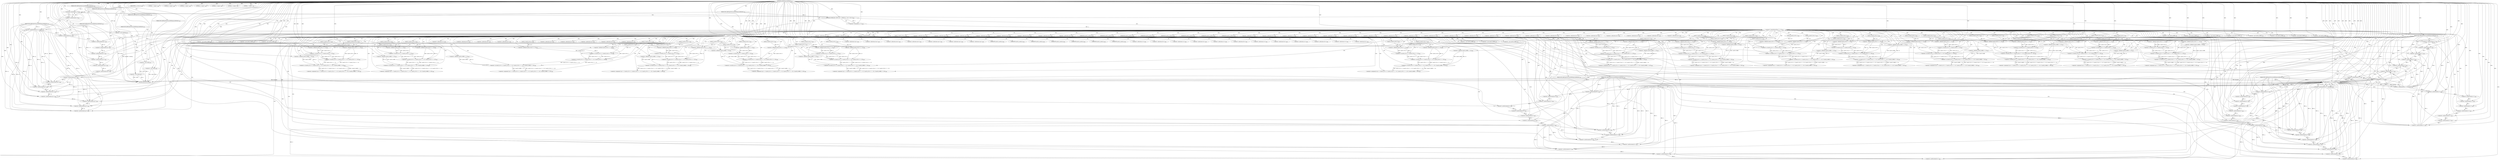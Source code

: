 digraph "putRGBseparate8bittile" {  
"53328" [label = <(METHOD,putRGBseparate8bittile)<SUB>1854</SUB>> ]
"53840" [label = <(METHOD_RETURN,void)<SUB>1854</SUB>> ]
"53329" [label = <(PARAM,DECLARESepPutFunc(putRGBseparate8bittile))<SUB>1854</SUB>> ]
"53330" [label = <(PARAM,DECLARESepPutFunc(putRGBseparate8bittile))<SUB>1854</SUB>> ]
"53331" [label = <(PARAM,DECLARESepPutFunc(putRGBseparate8bittile))<SUB>1854</SUB>> ]
"53332" [label = <(PARAM,DECLARESepPutFunc(putRGBseparate8bittile))<SUB>1854</SUB>> ]
"53333" [label = <(PARAM,DECLARESepPutFunc(putRGBseparate8bittile))<SUB>1854</SUB>> ]
"53334" [label = <(PARAM,DECLARESepPutFunc(putRGBseparate8bittile))<SUB>1854</SUB>> ]
"53335" [label = <(PARAM,DECLARESepPutFunc(putRGBseparate8bittile))<SUB>1854</SUB>> ]
"53336" [label = <(PARAM,DECLARESepPutFunc(putRGBseparate8bittile))<SUB>1854</SUB>> ]
"53337" [label = <(PARAM,DECLARESepPutFunc(putRGBseparate8bittile))<SUB>1854</SUB>> ]
"53338" [label = <(PARAM,DECLARESepPutFunc(putRGBseparate8bittile))<SUB>1854</SUB>> ]
"53339" [label = <(PARAM,DECLARESepPutFunc(putRGBseparate8bittile))<SUB>1854</SUB>> ]
"53340" [label = <(PARAM,DECLARESepPutFunc(putRGBseparate8bittile))<SUB>1854</SUB>> ]
"53342" [label = <(&lt;operator&gt;.cast,(void)img)<SUB>1856</SUB>> ]
"53345" [label = <(&lt;operator&gt;.cast,(void)x)<SUB>1857</SUB>> ]
"53348" [label = <(&lt;operator&gt;.cast,(void)y)<SUB>1858</SUB>> ]
"53351" [label = <(&lt;operator&gt;.cast,(void)a)<SUB>1859</SUB>> ]
"53356" [label = <(&lt;operator&gt;.greaterThan,h &gt; 0)<SUB>1860</SUB>> ]
"53359" [label = <(&lt;operator&gt;.preDecrement,--h)<SUB>1860</SUB>> ]
"53362" [label = <(UNROLL8,UNROLL8(w, NOP, *cp++ = PACK(*r++, *g++, *b++)))<SUB>1862</SUB>> ]
"53821" [label = <(SKEW,SKEW(r, g, b, fromskew))<SUB>1863</SUB>> ]
"53837" [label = <(&lt;operator&gt;.assignmentPlus,cp += toskew)<SUB>1864</SUB>> ]
"53828" [label = <(&lt;operator&gt;.assignmentPlus,r += fromskew)<SUB>1863</SUB>> ]
"53831" [label = <(&lt;operator&gt;.assignmentPlus,g += fromskew)<SUB>1863</SUB>> ]
"53834" [label = <(&lt;operator&gt;.assignmentPlus,b += fromskew)<SUB>1863</SUB>> ]
"53372" [label = <(&lt;operator&gt;.greaterEqualsThan,_x &gt;= 8)<SUB>1862</SUB>> ]
"53375" [label = <(&lt;operator&gt;.assignmentMinus,_x -= 8)<SUB>1862</SUB>> ]
"53604" [label = <(&lt;operator&gt;.greaterThan,_x &gt; 0)<SUB>1862</SUB>> ]
"53369" [label = <(&lt;operator&gt;.assignment,_x = w)<SUB>1862</SUB>> ]
"53379" [label = <(&lt;operator&gt;.assignment,*cp++ = ((uint32_t)(*r++) | ((uint32_t)(*g++) &lt;&lt; 8) | ((uint32_t)(*b++) &lt;&lt; 16) | (((uint32_t)0xffL) &lt;&lt; 24)))<SUB>1862</SUB>> ]
"53407" [label = <(&lt;operator&gt;.assignment,*cp++ = ((uint32_t)(*r++) | ((uint32_t)(*g++) &lt;&lt; 8) | ((uint32_t)(*b++) &lt;&lt; 16) | (((uint32_t)0xffL) &lt;&lt; 24)))<SUB>1862</SUB>> ]
"53435" [label = <(&lt;operator&gt;.assignment,*cp++ = ((uint32_t)(*r++) | ((uint32_t)(*g++) &lt;&lt; 8) | ((uint32_t)(*b++) &lt;&lt; 16) | (((uint32_t)0xffL) &lt;&lt; 24)))<SUB>1862</SUB>> ]
"53463" [label = <(&lt;operator&gt;.assignment,*cp++ = ((uint32_t)(*r++) | ((uint32_t)(*g++) &lt;&lt; 8) | ((uint32_t)(*b++) &lt;&lt; 16) | (((uint32_t)0xffL) &lt;&lt; 24)))<SUB>1862</SUB>> ]
"53491" [label = <(&lt;operator&gt;.assignment,*cp++ = ((uint32_t)(*r++) | ((uint32_t)(*g++) &lt;&lt; 8) | ((uint32_t)(*b++) &lt;&lt; 16) | (((uint32_t)0xffL) &lt;&lt; 24)))<SUB>1862</SUB>> ]
"53519" [label = <(&lt;operator&gt;.assignment,*cp++ = ((uint32_t)(*r++) | ((uint32_t)(*g++) &lt;&lt; 8) | ((uint32_t)(*b++) &lt;&lt; 16) | (((uint32_t)0xffL) &lt;&lt; 24)))<SUB>1862</SUB>> ]
"53547" [label = <(&lt;operator&gt;.assignment,*cp++ = ((uint32_t)(*r++) | ((uint32_t)(*g++) &lt;&lt; 8) | ((uint32_t)(*b++) &lt;&lt; 16) | (((uint32_t)0xffL) &lt;&lt; 24)))<SUB>1862</SUB>> ]
"53575" [label = <(&lt;operator&gt;.assignment,*cp++ = ((uint32_t)(*r++) | ((uint32_t)(*g++) &lt;&lt; 8) | ((uint32_t)(*b++) &lt;&lt; 16) | (((uint32_t)0xffL) &lt;&lt; 24)))<SUB>1862</SUB>> ]
"53609" [label = <(IDENTIFIER,_x,switch(_x))<SUB>1862</SUB>> ]
"53383" [label = <(&lt;operator&gt;.or,(uint32_t)(*r++) | ((uint32_t)(*g++) &lt;&lt; 8) | ((uint32_t)(*b++) &lt;&lt; 16) | (((uint32_t)0xffL) &lt;&lt; 24))<SUB>1862</SUB>> ]
"53411" [label = <(&lt;operator&gt;.or,(uint32_t)(*r++) | ((uint32_t)(*g++) &lt;&lt; 8) | ((uint32_t)(*b++) &lt;&lt; 16) | (((uint32_t)0xffL) &lt;&lt; 24))<SUB>1862</SUB>> ]
"53439" [label = <(&lt;operator&gt;.or,(uint32_t)(*r++) | ((uint32_t)(*g++) &lt;&lt; 8) | ((uint32_t)(*b++) &lt;&lt; 16) | (((uint32_t)0xffL) &lt;&lt; 24))<SUB>1862</SUB>> ]
"53467" [label = <(&lt;operator&gt;.or,(uint32_t)(*r++) | ((uint32_t)(*g++) &lt;&lt; 8) | ((uint32_t)(*b++) &lt;&lt; 16) | (((uint32_t)0xffL) &lt;&lt; 24))<SUB>1862</SUB>> ]
"53495" [label = <(&lt;operator&gt;.or,(uint32_t)(*r++) | ((uint32_t)(*g++) &lt;&lt; 8) | ((uint32_t)(*b++) &lt;&lt; 16) | (((uint32_t)0xffL) &lt;&lt; 24))<SUB>1862</SUB>> ]
"53523" [label = <(&lt;operator&gt;.or,(uint32_t)(*r++) | ((uint32_t)(*g++) &lt;&lt; 8) | ((uint32_t)(*b++) &lt;&lt; 16) | (((uint32_t)0xffL) &lt;&lt; 24))<SUB>1862</SUB>> ]
"53551" [label = <(&lt;operator&gt;.or,(uint32_t)(*r++) | ((uint32_t)(*g++) &lt;&lt; 8) | ((uint32_t)(*b++) &lt;&lt; 16) | (((uint32_t)0xffL) &lt;&lt; 24))<SUB>1862</SUB>> ]
"53579" [label = <(&lt;operator&gt;.or,(uint32_t)(*r++) | ((uint32_t)(*g++) &lt;&lt; 8) | ((uint32_t)(*b++) &lt;&lt; 16) | (((uint32_t)0xffL) &lt;&lt; 24))<SUB>1862</SUB>> ]
"53612" [label = <(LITERAL,7,&lt;empty&gt;)<SUB>1862</SUB>> ]
"53613" [label = <(&lt;operator&gt;.assignment,*cp++ = ((uint32_t)(*r++) | ((uint32_t)(*g++) &lt;&lt; 8) | ((uint32_t)(*b++) &lt;&lt; 16) | (((uint32_t)0xffL) &lt;&lt; 24)))<SUB>1862</SUB>> ]
"53642" [label = <(LITERAL,6,&lt;empty&gt;)<SUB>1862</SUB>> ]
"53643" [label = <(&lt;operator&gt;.assignment,*cp++ = ((uint32_t)(*r++) | ((uint32_t)(*g++) &lt;&lt; 8) | ((uint32_t)(*b++) &lt;&lt; 16) | (((uint32_t)0xffL) &lt;&lt; 24)))<SUB>1862</SUB>> ]
"53672" [label = <(LITERAL,5,&lt;empty&gt;)<SUB>1862</SUB>> ]
"53673" [label = <(&lt;operator&gt;.assignment,*cp++ = ((uint32_t)(*r++) | ((uint32_t)(*g++) &lt;&lt; 8) | ((uint32_t)(*b++) &lt;&lt; 16) | (((uint32_t)0xffL) &lt;&lt; 24)))<SUB>1862</SUB>> ]
"53702" [label = <(LITERAL,4,&lt;empty&gt;)<SUB>1862</SUB>> ]
"53703" [label = <(&lt;operator&gt;.assignment,*cp++ = ((uint32_t)(*r++) | ((uint32_t)(*g++) &lt;&lt; 8) | ((uint32_t)(*b++) &lt;&lt; 16) | (((uint32_t)0xffL) &lt;&lt; 24)))<SUB>1862</SUB>> ]
"53732" [label = <(LITERAL,3,&lt;empty&gt;)<SUB>1862</SUB>> ]
"53733" [label = <(&lt;operator&gt;.assignment,*cp++ = ((uint32_t)(*r++) | ((uint32_t)(*g++) &lt;&lt; 8) | ((uint32_t)(*b++) &lt;&lt; 16) | (((uint32_t)0xffL) &lt;&lt; 24)))<SUB>1862</SUB>> ]
"53762" [label = <(LITERAL,2,&lt;empty&gt;)<SUB>1862</SUB>> ]
"53763" [label = <(&lt;operator&gt;.assignment,*cp++ = ((uint32_t)(*r++) | ((uint32_t)(*g++) &lt;&lt; 8) | ((uint32_t)(*b++) &lt;&lt; 16) | (((uint32_t)0xffL) &lt;&lt; 24)))<SUB>1862</SUB>> ]
"53792" [label = <(LITERAL,1,&lt;empty&gt;)<SUB>1862</SUB>> ]
"53793" [label = <(&lt;operator&gt;.assignment,*cp++ = ((uint32_t)(*r++) | ((uint32_t)(*g++) &lt;&lt; 8) | ((uint32_t)(*b++) &lt;&lt; 16) | (((uint32_t)0xffL) &lt;&lt; 24)))<SUB>1862</SUB>> ]
"53381" [label = <(&lt;operator&gt;.postIncrement,cp++)<SUB>1862</SUB>> ]
"53384" [label = <(&lt;operator&gt;.or,(uint32_t)(*r++) | ((uint32_t)(*g++) &lt;&lt; 8) | ((uint32_t)(*b++) &lt;&lt; 16))<SUB>1862</SUB>> ]
"53402" [label = <(&lt;operator&gt;.shiftLeft,((uint32_t)0xffL) &lt;&lt; 24)<SUB>1862</SUB>> ]
"53409" [label = <(&lt;operator&gt;.postIncrement,cp++)<SUB>1862</SUB>> ]
"53412" [label = <(&lt;operator&gt;.or,(uint32_t)(*r++) | ((uint32_t)(*g++) &lt;&lt; 8) | ((uint32_t)(*b++) &lt;&lt; 16))<SUB>1862</SUB>> ]
"53430" [label = <(&lt;operator&gt;.shiftLeft,((uint32_t)0xffL) &lt;&lt; 24)<SUB>1862</SUB>> ]
"53437" [label = <(&lt;operator&gt;.postIncrement,cp++)<SUB>1862</SUB>> ]
"53440" [label = <(&lt;operator&gt;.or,(uint32_t)(*r++) | ((uint32_t)(*g++) &lt;&lt; 8) | ((uint32_t)(*b++) &lt;&lt; 16))<SUB>1862</SUB>> ]
"53458" [label = <(&lt;operator&gt;.shiftLeft,((uint32_t)0xffL) &lt;&lt; 24)<SUB>1862</SUB>> ]
"53465" [label = <(&lt;operator&gt;.postIncrement,cp++)<SUB>1862</SUB>> ]
"53468" [label = <(&lt;operator&gt;.or,(uint32_t)(*r++) | ((uint32_t)(*g++) &lt;&lt; 8) | ((uint32_t)(*b++) &lt;&lt; 16))<SUB>1862</SUB>> ]
"53486" [label = <(&lt;operator&gt;.shiftLeft,((uint32_t)0xffL) &lt;&lt; 24)<SUB>1862</SUB>> ]
"53493" [label = <(&lt;operator&gt;.postIncrement,cp++)<SUB>1862</SUB>> ]
"53496" [label = <(&lt;operator&gt;.or,(uint32_t)(*r++) | ((uint32_t)(*g++) &lt;&lt; 8) | ((uint32_t)(*b++) &lt;&lt; 16))<SUB>1862</SUB>> ]
"53514" [label = <(&lt;operator&gt;.shiftLeft,((uint32_t)0xffL) &lt;&lt; 24)<SUB>1862</SUB>> ]
"53521" [label = <(&lt;operator&gt;.postIncrement,cp++)<SUB>1862</SUB>> ]
"53524" [label = <(&lt;operator&gt;.or,(uint32_t)(*r++) | ((uint32_t)(*g++) &lt;&lt; 8) | ((uint32_t)(*b++) &lt;&lt; 16))<SUB>1862</SUB>> ]
"53542" [label = <(&lt;operator&gt;.shiftLeft,((uint32_t)0xffL) &lt;&lt; 24)<SUB>1862</SUB>> ]
"53549" [label = <(&lt;operator&gt;.postIncrement,cp++)<SUB>1862</SUB>> ]
"53552" [label = <(&lt;operator&gt;.or,(uint32_t)(*r++) | ((uint32_t)(*g++) &lt;&lt; 8) | ((uint32_t)(*b++) &lt;&lt; 16))<SUB>1862</SUB>> ]
"53570" [label = <(&lt;operator&gt;.shiftLeft,((uint32_t)0xffL) &lt;&lt; 24)<SUB>1862</SUB>> ]
"53577" [label = <(&lt;operator&gt;.postIncrement,cp++)<SUB>1862</SUB>> ]
"53580" [label = <(&lt;operator&gt;.or,(uint32_t)(*r++) | ((uint32_t)(*g++) &lt;&lt; 8) | ((uint32_t)(*b++) &lt;&lt; 16))<SUB>1862</SUB>> ]
"53598" [label = <(&lt;operator&gt;.shiftLeft,((uint32_t)0xffL) &lt;&lt; 24)<SUB>1862</SUB>> ]
"53385" [label = <(&lt;operator&gt;.or,(uint32_t)(*r++) | ((uint32_t)(*g++) &lt;&lt; 8))<SUB>1862</SUB>> ]
"53396" [label = <(&lt;operator&gt;.shiftLeft,(uint32_t)(*b++) &lt;&lt; 16)<SUB>1862</SUB>> ]
"53403" [label = <(&lt;operator&gt;.cast,(uint32_t)0xffL)<SUB>1862</SUB>> ]
"53413" [label = <(&lt;operator&gt;.or,(uint32_t)(*r++) | ((uint32_t)(*g++) &lt;&lt; 8))<SUB>1862</SUB>> ]
"53424" [label = <(&lt;operator&gt;.shiftLeft,(uint32_t)(*b++) &lt;&lt; 16)<SUB>1862</SUB>> ]
"53431" [label = <(&lt;operator&gt;.cast,(uint32_t)0xffL)<SUB>1862</SUB>> ]
"53441" [label = <(&lt;operator&gt;.or,(uint32_t)(*r++) | ((uint32_t)(*g++) &lt;&lt; 8))<SUB>1862</SUB>> ]
"53452" [label = <(&lt;operator&gt;.shiftLeft,(uint32_t)(*b++) &lt;&lt; 16)<SUB>1862</SUB>> ]
"53459" [label = <(&lt;operator&gt;.cast,(uint32_t)0xffL)<SUB>1862</SUB>> ]
"53469" [label = <(&lt;operator&gt;.or,(uint32_t)(*r++) | ((uint32_t)(*g++) &lt;&lt; 8))<SUB>1862</SUB>> ]
"53480" [label = <(&lt;operator&gt;.shiftLeft,(uint32_t)(*b++) &lt;&lt; 16)<SUB>1862</SUB>> ]
"53487" [label = <(&lt;operator&gt;.cast,(uint32_t)0xffL)<SUB>1862</SUB>> ]
"53497" [label = <(&lt;operator&gt;.or,(uint32_t)(*r++) | ((uint32_t)(*g++) &lt;&lt; 8))<SUB>1862</SUB>> ]
"53508" [label = <(&lt;operator&gt;.shiftLeft,(uint32_t)(*b++) &lt;&lt; 16)<SUB>1862</SUB>> ]
"53515" [label = <(&lt;operator&gt;.cast,(uint32_t)0xffL)<SUB>1862</SUB>> ]
"53525" [label = <(&lt;operator&gt;.or,(uint32_t)(*r++) | ((uint32_t)(*g++) &lt;&lt; 8))<SUB>1862</SUB>> ]
"53536" [label = <(&lt;operator&gt;.shiftLeft,(uint32_t)(*b++) &lt;&lt; 16)<SUB>1862</SUB>> ]
"53543" [label = <(&lt;operator&gt;.cast,(uint32_t)0xffL)<SUB>1862</SUB>> ]
"53553" [label = <(&lt;operator&gt;.or,(uint32_t)(*r++) | ((uint32_t)(*g++) &lt;&lt; 8))<SUB>1862</SUB>> ]
"53564" [label = <(&lt;operator&gt;.shiftLeft,(uint32_t)(*b++) &lt;&lt; 16)<SUB>1862</SUB>> ]
"53571" [label = <(&lt;operator&gt;.cast,(uint32_t)0xffL)<SUB>1862</SUB>> ]
"53581" [label = <(&lt;operator&gt;.or,(uint32_t)(*r++) | ((uint32_t)(*g++) &lt;&lt; 8))<SUB>1862</SUB>> ]
"53592" [label = <(&lt;operator&gt;.shiftLeft,(uint32_t)(*b++) &lt;&lt; 16)<SUB>1862</SUB>> ]
"53599" [label = <(&lt;operator&gt;.cast,(uint32_t)0xffL)<SUB>1862</SUB>> ]
"53617" [label = <(&lt;operator&gt;.or,(uint32_t)(*r++) | ((uint32_t)(*g++) &lt;&lt; 8) | ((uint32_t)(*b++) &lt;&lt; 16) | (((uint32_t)0xffL) &lt;&lt; 24))<SUB>1862</SUB>> ]
"53647" [label = <(&lt;operator&gt;.or,(uint32_t)(*r++) | ((uint32_t)(*g++) &lt;&lt; 8) | ((uint32_t)(*b++) &lt;&lt; 16) | (((uint32_t)0xffL) &lt;&lt; 24))<SUB>1862</SUB>> ]
"53677" [label = <(&lt;operator&gt;.or,(uint32_t)(*r++) | ((uint32_t)(*g++) &lt;&lt; 8) | ((uint32_t)(*b++) &lt;&lt; 16) | (((uint32_t)0xffL) &lt;&lt; 24))<SUB>1862</SUB>> ]
"53707" [label = <(&lt;operator&gt;.or,(uint32_t)(*r++) | ((uint32_t)(*g++) &lt;&lt; 8) | ((uint32_t)(*b++) &lt;&lt; 16) | (((uint32_t)0xffL) &lt;&lt; 24))<SUB>1862</SUB>> ]
"53737" [label = <(&lt;operator&gt;.or,(uint32_t)(*r++) | ((uint32_t)(*g++) &lt;&lt; 8) | ((uint32_t)(*b++) &lt;&lt; 16) | (((uint32_t)0xffL) &lt;&lt; 24))<SUB>1862</SUB>> ]
"53767" [label = <(&lt;operator&gt;.or,(uint32_t)(*r++) | ((uint32_t)(*g++) &lt;&lt; 8) | ((uint32_t)(*b++) &lt;&lt; 16) | (((uint32_t)0xffL) &lt;&lt; 24))<SUB>1862</SUB>> ]
"53797" [label = <(&lt;operator&gt;.or,(uint32_t)(*r++) | ((uint32_t)(*g++) &lt;&lt; 8) | ((uint32_t)(*b++) &lt;&lt; 16) | (((uint32_t)0xffL) &lt;&lt; 24))<SUB>1862</SUB>> ]
"53386" [label = <(uint32_t,(uint32_t)(*r++))<SUB>1862</SUB>> ]
"53390" [label = <(&lt;operator&gt;.shiftLeft,(uint32_t)(*g++) &lt;&lt; 8)<SUB>1862</SUB>> ]
"53397" [label = <(uint32_t,(uint32_t)(*b++))<SUB>1862</SUB>> ]
"53414" [label = <(uint32_t,(uint32_t)(*r++))<SUB>1862</SUB>> ]
"53418" [label = <(&lt;operator&gt;.shiftLeft,(uint32_t)(*g++) &lt;&lt; 8)<SUB>1862</SUB>> ]
"53425" [label = <(uint32_t,(uint32_t)(*b++))<SUB>1862</SUB>> ]
"53442" [label = <(uint32_t,(uint32_t)(*r++))<SUB>1862</SUB>> ]
"53446" [label = <(&lt;operator&gt;.shiftLeft,(uint32_t)(*g++) &lt;&lt; 8)<SUB>1862</SUB>> ]
"53453" [label = <(uint32_t,(uint32_t)(*b++))<SUB>1862</SUB>> ]
"53470" [label = <(uint32_t,(uint32_t)(*r++))<SUB>1862</SUB>> ]
"53474" [label = <(&lt;operator&gt;.shiftLeft,(uint32_t)(*g++) &lt;&lt; 8)<SUB>1862</SUB>> ]
"53481" [label = <(uint32_t,(uint32_t)(*b++))<SUB>1862</SUB>> ]
"53498" [label = <(uint32_t,(uint32_t)(*r++))<SUB>1862</SUB>> ]
"53502" [label = <(&lt;operator&gt;.shiftLeft,(uint32_t)(*g++) &lt;&lt; 8)<SUB>1862</SUB>> ]
"53509" [label = <(uint32_t,(uint32_t)(*b++))<SUB>1862</SUB>> ]
"53526" [label = <(uint32_t,(uint32_t)(*r++))<SUB>1862</SUB>> ]
"53530" [label = <(&lt;operator&gt;.shiftLeft,(uint32_t)(*g++) &lt;&lt; 8)<SUB>1862</SUB>> ]
"53537" [label = <(uint32_t,(uint32_t)(*b++))<SUB>1862</SUB>> ]
"53554" [label = <(uint32_t,(uint32_t)(*r++))<SUB>1862</SUB>> ]
"53558" [label = <(&lt;operator&gt;.shiftLeft,(uint32_t)(*g++) &lt;&lt; 8)<SUB>1862</SUB>> ]
"53565" [label = <(uint32_t,(uint32_t)(*b++))<SUB>1862</SUB>> ]
"53582" [label = <(uint32_t,(uint32_t)(*r++))<SUB>1862</SUB>> ]
"53586" [label = <(&lt;operator&gt;.shiftLeft,(uint32_t)(*g++) &lt;&lt; 8)<SUB>1862</SUB>> ]
"53593" [label = <(uint32_t,(uint32_t)(*b++))<SUB>1862</SUB>> ]
"53615" [label = <(&lt;operator&gt;.postIncrement,cp++)<SUB>1862</SUB>> ]
"53618" [label = <(&lt;operator&gt;.or,(uint32_t)(*r++) | ((uint32_t)(*g++) &lt;&lt; 8) | ((uint32_t)(*b++) &lt;&lt; 16))<SUB>1862</SUB>> ]
"53636" [label = <(&lt;operator&gt;.shiftLeft,((uint32_t)0xffL) &lt;&lt; 24)<SUB>1862</SUB>> ]
"53645" [label = <(&lt;operator&gt;.postIncrement,cp++)<SUB>1862</SUB>> ]
"53648" [label = <(&lt;operator&gt;.or,(uint32_t)(*r++) | ((uint32_t)(*g++) &lt;&lt; 8) | ((uint32_t)(*b++) &lt;&lt; 16))<SUB>1862</SUB>> ]
"53666" [label = <(&lt;operator&gt;.shiftLeft,((uint32_t)0xffL) &lt;&lt; 24)<SUB>1862</SUB>> ]
"53675" [label = <(&lt;operator&gt;.postIncrement,cp++)<SUB>1862</SUB>> ]
"53678" [label = <(&lt;operator&gt;.or,(uint32_t)(*r++) | ((uint32_t)(*g++) &lt;&lt; 8) | ((uint32_t)(*b++) &lt;&lt; 16))<SUB>1862</SUB>> ]
"53696" [label = <(&lt;operator&gt;.shiftLeft,((uint32_t)0xffL) &lt;&lt; 24)<SUB>1862</SUB>> ]
"53705" [label = <(&lt;operator&gt;.postIncrement,cp++)<SUB>1862</SUB>> ]
"53708" [label = <(&lt;operator&gt;.or,(uint32_t)(*r++) | ((uint32_t)(*g++) &lt;&lt; 8) | ((uint32_t)(*b++) &lt;&lt; 16))<SUB>1862</SUB>> ]
"53726" [label = <(&lt;operator&gt;.shiftLeft,((uint32_t)0xffL) &lt;&lt; 24)<SUB>1862</SUB>> ]
"53735" [label = <(&lt;operator&gt;.postIncrement,cp++)<SUB>1862</SUB>> ]
"53738" [label = <(&lt;operator&gt;.or,(uint32_t)(*r++) | ((uint32_t)(*g++) &lt;&lt; 8) | ((uint32_t)(*b++) &lt;&lt; 16))<SUB>1862</SUB>> ]
"53756" [label = <(&lt;operator&gt;.shiftLeft,((uint32_t)0xffL) &lt;&lt; 24)<SUB>1862</SUB>> ]
"53765" [label = <(&lt;operator&gt;.postIncrement,cp++)<SUB>1862</SUB>> ]
"53768" [label = <(&lt;operator&gt;.or,(uint32_t)(*r++) | ((uint32_t)(*g++) &lt;&lt; 8) | ((uint32_t)(*b++) &lt;&lt; 16))<SUB>1862</SUB>> ]
"53786" [label = <(&lt;operator&gt;.shiftLeft,((uint32_t)0xffL) &lt;&lt; 24)<SUB>1862</SUB>> ]
"53795" [label = <(&lt;operator&gt;.postIncrement,cp++)<SUB>1862</SUB>> ]
"53798" [label = <(&lt;operator&gt;.or,(uint32_t)(*r++) | ((uint32_t)(*g++) &lt;&lt; 8) | ((uint32_t)(*b++) &lt;&lt; 16))<SUB>1862</SUB>> ]
"53816" [label = <(&lt;operator&gt;.shiftLeft,((uint32_t)0xffL) &lt;&lt; 24)<SUB>1862</SUB>> ]
"53391" [label = <(uint32_t,(uint32_t)(*g++))<SUB>1862</SUB>> ]
"53419" [label = <(uint32_t,(uint32_t)(*g++))<SUB>1862</SUB>> ]
"53447" [label = <(uint32_t,(uint32_t)(*g++))<SUB>1862</SUB>> ]
"53475" [label = <(uint32_t,(uint32_t)(*g++))<SUB>1862</SUB>> ]
"53503" [label = <(uint32_t,(uint32_t)(*g++))<SUB>1862</SUB>> ]
"53531" [label = <(uint32_t,(uint32_t)(*g++))<SUB>1862</SUB>> ]
"53559" [label = <(uint32_t,(uint32_t)(*g++))<SUB>1862</SUB>> ]
"53587" [label = <(uint32_t,(uint32_t)(*g++))<SUB>1862</SUB>> ]
"53619" [label = <(&lt;operator&gt;.or,(uint32_t)(*r++) | ((uint32_t)(*g++) &lt;&lt; 8))<SUB>1862</SUB>> ]
"53630" [label = <(&lt;operator&gt;.shiftLeft,(uint32_t)(*b++) &lt;&lt; 16)<SUB>1862</SUB>> ]
"53637" [label = <(&lt;operator&gt;.cast,(uint32_t)0xffL)<SUB>1862</SUB>> ]
"53649" [label = <(&lt;operator&gt;.or,(uint32_t)(*r++) | ((uint32_t)(*g++) &lt;&lt; 8))<SUB>1862</SUB>> ]
"53660" [label = <(&lt;operator&gt;.shiftLeft,(uint32_t)(*b++) &lt;&lt; 16)<SUB>1862</SUB>> ]
"53667" [label = <(&lt;operator&gt;.cast,(uint32_t)0xffL)<SUB>1862</SUB>> ]
"53679" [label = <(&lt;operator&gt;.or,(uint32_t)(*r++) | ((uint32_t)(*g++) &lt;&lt; 8))<SUB>1862</SUB>> ]
"53690" [label = <(&lt;operator&gt;.shiftLeft,(uint32_t)(*b++) &lt;&lt; 16)<SUB>1862</SUB>> ]
"53697" [label = <(&lt;operator&gt;.cast,(uint32_t)0xffL)<SUB>1862</SUB>> ]
"53709" [label = <(&lt;operator&gt;.or,(uint32_t)(*r++) | ((uint32_t)(*g++) &lt;&lt; 8))<SUB>1862</SUB>> ]
"53720" [label = <(&lt;operator&gt;.shiftLeft,(uint32_t)(*b++) &lt;&lt; 16)<SUB>1862</SUB>> ]
"53727" [label = <(&lt;operator&gt;.cast,(uint32_t)0xffL)<SUB>1862</SUB>> ]
"53739" [label = <(&lt;operator&gt;.or,(uint32_t)(*r++) | ((uint32_t)(*g++) &lt;&lt; 8))<SUB>1862</SUB>> ]
"53750" [label = <(&lt;operator&gt;.shiftLeft,(uint32_t)(*b++) &lt;&lt; 16)<SUB>1862</SUB>> ]
"53757" [label = <(&lt;operator&gt;.cast,(uint32_t)0xffL)<SUB>1862</SUB>> ]
"53769" [label = <(&lt;operator&gt;.or,(uint32_t)(*r++) | ((uint32_t)(*g++) &lt;&lt; 8))<SUB>1862</SUB>> ]
"53780" [label = <(&lt;operator&gt;.shiftLeft,(uint32_t)(*b++) &lt;&lt; 16)<SUB>1862</SUB>> ]
"53787" [label = <(&lt;operator&gt;.cast,(uint32_t)0xffL)<SUB>1862</SUB>> ]
"53799" [label = <(&lt;operator&gt;.or,(uint32_t)(*r++) | ((uint32_t)(*g++) &lt;&lt; 8))<SUB>1862</SUB>> ]
"53810" [label = <(&lt;operator&gt;.shiftLeft,(uint32_t)(*b++) &lt;&lt; 16)<SUB>1862</SUB>> ]
"53817" [label = <(&lt;operator&gt;.cast,(uint32_t)0xffL)<SUB>1862</SUB>> ]
"53388" [label = <(&lt;operator&gt;.postIncrement,r++)<SUB>1862</SUB>> ]
"53399" [label = <(&lt;operator&gt;.postIncrement,b++)<SUB>1862</SUB>> ]
"53416" [label = <(&lt;operator&gt;.postIncrement,r++)<SUB>1862</SUB>> ]
"53427" [label = <(&lt;operator&gt;.postIncrement,b++)<SUB>1862</SUB>> ]
"53444" [label = <(&lt;operator&gt;.postIncrement,r++)<SUB>1862</SUB>> ]
"53455" [label = <(&lt;operator&gt;.postIncrement,b++)<SUB>1862</SUB>> ]
"53472" [label = <(&lt;operator&gt;.postIncrement,r++)<SUB>1862</SUB>> ]
"53483" [label = <(&lt;operator&gt;.postIncrement,b++)<SUB>1862</SUB>> ]
"53500" [label = <(&lt;operator&gt;.postIncrement,r++)<SUB>1862</SUB>> ]
"53511" [label = <(&lt;operator&gt;.postIncrement,b++)<SUB>1862</SUB>> ]
"53528" [label = <(&lt;operator&gt;.postIncrement,r++)<SUB>1862</SUB>> ]
"53539" [label = <(&lt;operator&gt;.postIncrement,b++)<SUB>1862</SUB>> ]
"53556" [label = <(&lt;operator&gt;.postIncrement,r++)<SUB>1862</SUB>> ]
"53567" [label = <(&lt;operator&gt;.postIncrement,b++)<SUB>1862</SUB>> ]
"53584" [label = <(&lt;operator&gt;.postIncrement,r++)<SUB>1862</SUB>> ]
"53595" [label = <(&lt;operator&gt;.postIncrement,b++)<SUB>1862</SUB>> ]
"53620" [label = <(uint32_t,(uint32_t)(*r++))<SUB>1862</SUB>> ]
"53624" [label = <(&lt;operator&gt;.shiftLeft,(uint32_t)(*g++) &lt;&lt; 8)<SUB>1862</SUB>> ]
"53631" [label = <(uint32_t,(uint32_t)(*b++))<SUB>1862</SUB>> ]
"53650" [label = <(uint32_t,(uint32_t)(*r++))<SUB>1862</SUB>> ]
"53654" [label = <(&lt;operator&gt;.shiftLeft,(uint32_t)(*g++) &lt;&lt; 8)<SUB>1862</SUB>> ]
"53661" [label = <(uint32_t,(uint32_t)(*b++))<SUB>1862</SUB>> ]
"53680" [label = <(uint32_t,(uint32_t)(*r++))<SUB>1862</SUB>> ]
"53684" [label = <(&lt;operator&gt;.shiftLeft,(uint32_t)(*g++) &lt;&lt; 8)<SUB>1862</SUB>> ]
"53691" [label = <(uint32_t,(uint32_t)(*b++))<SUB>1862</SUB>> ]
"53710" [label = <(uint32_t,(uint32_t)(*r++))<SUB>1862</SUB>> ]
"53714" [label = <(&lt;operator&gt;.shiftLeft,(uint32_t)(*g++) &lt;&lt; 8)<SUB>1862</SUB>> ]
"53721" [label = <(uint32_t,(uint32_t)(*b++))<SUB>1862</SUB>> ]
"53740" [label = <(uint32_t,(uint32_t)(*r++))<SUB>1862</SUB>> ]
"53744" [label = <(&lt;operator&gt;.shiftLeft,(uint32_t)(*g++) &lt;&lt; 8)<SUB>1862</SUB>> ]
"53751" [label = <(uint32_t,(uint32_t)(*b++))<SUB>1862</SUB>> ]
"53770" [label = <(uint32_t,(uint32_t)(*r++))<SUB>1862</SUB>> ]
"53774" [label = <(&lt;operator&gt;.shiftLeft,(uint32_t)(*g++) &lt;&lt; 8)<SUB>1862</SUB>> ]
"53781" [label = <(uint32_t,(uint32_t)(*b++))<SUB>1862</SUB>> ]
"53800" [label = <(uint32_t,(uint32_t)(*r++))<SUB>1862</SUB>> ]
"53804" [label = <(&lt;operator&gt;.shiftLeft,(uint32_t)(*g++) &lt;&lt; 8)<SUB>1862</SUB>> ]
"53811" [label = <(uint32_t,(uint32_t)(*b++))<SUB>1862</SUB>> ]
"53393" [label = <(&lt;operator&gt;.postIncrement,g++)<SUB>1862</SUB>> ]
"53421" [label = <(&lt;operator&gt;.postIncrement,g++)<SUB>1862</SUB>> ]
"53449" [label = <(&lt;operator&gt;.postIncrement,g++)<SUB>1862</SUB>> ]
"53477" [label = <(&lt;operator&gt;.postIncrement,g++)<SUB>1862</SUB>> ]
"53505" [label = <(&lt;operator&gt;.postIncrement,g++)<SUB>1862</SUB>> ]
"53533" [label = <(&lt;operator&gt;.postIncrement,g++)<SUB>1862</SUB>> ]
"53561" [label = <(&lt;operator&gt;.postIncrement,g++)<SUB>1862</SUB>> ]
"53589" [label = <(&lt;operator&gt;.postIncrement,g++)<SUB>1862</SUB>> ]
"53625" [label = <(uint32_t,(uint32_t)(*g++))<SUB>1862</SUB>> ]
"53655" [label = <(uint32_t,(uint32_t)(*g++))<SUB>1862</SUB>> ]
"53685" [label = <(uint32_t,(uint32_t)(*g++))<SUB>1862</SUB>> ]
"53715" [label = <(uint32_t,(uint32_t)(*g++))<SUB>1862</SUB>> ]
"53745" [label = <(uint32_t,(uint32_t)(*g++))<SUB>1862</SUB>> ]
"53775" [label = <(uint32_t,(uint32_t)(*g++))<SUB>1862</SUB>> ]
"53805" [label = <(uint32_t,(uint32_t)(*g++))<SUB>1862</SUB>> ]
"53622" [label = <(&lt;operator&gt;.postIncrement,r++)<SUB>1862</SUB>> ]
"53633" [label = <(&lt;operator&gt;.postIncrement,b++)<SUB>1862</SUB>> ]
"53652" [label = <(&lt;operator&gt;.postIncrement,r++)<SUB>1862</SUB>> ]
"53663" [label = <(&lt;operator&gt;.postIncrement,b++)<SUB>1862</SUB>> ]
"53682" [label = <(&lt;operator&gt;.postIncrement,r++)<SUB>1862</SUB>> ]
"53693" [label = <(&lt;operator&gt;.postIncrement,b++)<SUB>1862</SUB>> ]
"53712" [label = <(&lt;operator&gt;.postIncrement,r++)<SUB>1862</SUB>> ]
"53723" [label = <(&lt;operator&gt;.postIncrement,b++)<SUB>1862</SUB>> ]
"53742" [label = <(&lt;operator&gt;.postIncrement,r++)<SUB>1862</SUB>> ]
"53753" [label = <(&lt;operator&gt;.postIncrement,b++)<SUB>1862</SUB>> ]
"53772" [label = <(&lt;operator&gt;.postIncrement,r++)<SUB>1862</SUB>> ]
"53783" [label = <(&lt;operator&gt;.postIncrement,b++)<SUB>1862</SUB>> ]
"53802" [label = <(&lt;operator&gt;.postIncrement,r++)<SUB>1862</SUB>> ]
"53813" [label = <(&lt;operator&gt;.postIncrement,b++)<SUB>1862</SUB>> ]
"53627" [label = <(&lt;operator&gt;.postIncrement,g++)<SUB>1862</SUB>> ]
"53657" [label = <(&lt;operator&gt;.postIncrement,g++)<SUB>1862</SUB>> ]
"53687" [label = <(&lt;operator&gt;.postIncrement,g++)<SUB>1862</SUB>> ]
"53717" [label = <(&lt;operator&gt;.postIncrement,g++)<SUB>1862</SUB>> ]
"53747" [label = <(&lt;operator&gt;.postIncrement,g++)<SUB>1862</SUB>> ]
"53777" [label = <(&lt;operator&gt;.postIncrement,g++)<SUB>1862</SUB>> ]
"53807" [label = <(&lt;operator&gt;.postIncrement,g++)<SUB>1862</SUB>> ]
"53380" [label = <(&lt;operator&gt;.indirection,*cp++)<SUB>1862</SUB>> ]
"53408" [label = <(&lt;operator&gt;.indirection,*cp++)<SUB>1862</SUB>> ]
"53436" [label = <(&lt;operator&gt;.indirection,*cp++)<SUB>1862</SUB>> ]
"53464" [label = <(&lt;operator&gt;.indirection,*cp++)<SUB>1862</SUB>> ]
"53492" [label = <(&lt;operator&gt;.indirection,*cp++)<SUB>1862</SUB>> ]
"53520" [label = <(&lt;operator&gt;.indirection,*cp++)<SUB>1862</SUB>> ]
"53548" [label = <(&lt;operator&gt;.indirection,*cp++)<SUB>1862</SUB>> ]
"53576" [label = <(&lt;operator&gt;.indirection,*cp++)<SUB>1862</SUB>> ]
"53614" [label = <(&lt;operator&gt;.indirection,*cp++)<SUB>1862</SUB>> ]
"53644" [label = <(&lt;operator&gt;.indirection,*cp++)<SUB>1862</SUB>> ]
"53674" [label = <(&lt;operator&gt;.indirection,*cp++)<SUB>1862</SUB>> ]
"53704" [label = <(&lt;operator&gt;.indirection,*cp++)<SUB>1862</SUB>> ]
"53734" [label = <(&lt;operator&gt;.indirection,*cp++)<SUB>1862</SUB>> ]
"53764" [label = <(&lt;operator&gt;.indirection,*cp++)<SUB>1862</SUB>> ]
"53794" [label = <(&lt;operator&gt;.indirection,*cp++)<SUB>1862</SUB>> ]
"53404" [label = <(UNKNOWN,uint32_t,uint32_t)<SUB>1862</SUB>> ]
"53432" [label = <(UNKNOWN,uint32_t,uint32_t)<SUB>1862</SUB>> ]
"53460" [label = <(UNKNOWN,uint32_t,uint32_t)<SUB>1862</SUB>> ]
"53488" [label = <(UNKNOWN,uint32_t,uint32_t)<SUB>1862</SUB>> ]
"53516" [label = <(UNKNOWN,uint32_t,uint32_t)<SUB>1862</SUB>> ]
"53544" [label = <(UNKNOWN,uint32_t,uint32_t)<SUB>1862</SUB>> ]
"53572" [label = <(UNKNOWN,uint32_t,uint32_t)<SUB>1862</SUB>> ]
"53600" [label = <(UNKNOWN,uint32_t,uint32_t)<SUB>1862</SUB>> ]
"53387" [label = <(&lt;operator&gt;.indirection,*r++)<SUB>1862</SUB>> ]
"53398" [label = <(&lt;operator&gt;.indirection,*b++)<SUB>1862</SUB>> ]
"53415" [label = <(&lt;operator&gt;.indirection,*r++)<SUB>1862</SUB>> ]
"53426" [label = <(&lt;operator&gt;.indirection,*b++)<SUB>1862</SUB>> ]
"53443" [label = <(&lt;operator&gt;.indirection,*r++)<SUB>1862</SUB>> ]
"53454" [label = <(&lt;operator&gt;.indirection,*b++)<SUB>1862</SUB>> ]
"53471" [label = <(&lt;operator&gt;.indirection,*r++)<SUB>1862</SUB>> ]
"53482" [label = <(&lt;operator&gt;.indirection,*b++)<SUB>1862</SUB>> ]
"53499" [label = <(&lt;operator&gt;.indirection,*r++)<SUB>1862</SUB>> ]
"53510" [label = <(&lt;operator&gt;.indirection,*b++)<SUB>1862</SUB>> ]
"53527" [label = <(&lt;operator&gt;.indirection,*r++)<SUB>1862</SUB>> ]
"53538" [label = <(&lt;operator&gt;.indirection,*b++)<SUB>1862</SUB>> ]
"53555" [label = <(&lt;operator&gt;.indirection,*r++)<SUB>1862</SUB>> ]
"53566" [label = <(&lt;operator&gt;.indirection,*b++)<SUB>1862</SUB>> ]
"53583" [label = <(&lt;operator&gt;.indirection,*r++)<SUB>1862</SUB>> ]
"53594" [label = <(&lt;operator&gt;.indirection,*b++)<SUB>1862</SUB>> ]
"53392" [label = <(&lt;operator&gt;.indirection,*g++)<SUB>1862</SUB>> ]
"53420" [label = <(&lt;operator&gt;.indirection,*g++)<SUB>1862</SUB>> ]
"53448" [label = <(&lt;operator&gt;.indirection,*g++)<SUB>1862</SUB>> ]
"53476" [label = <(&lt;operator&gt;.indirection,*g++)<SUB>1862</SUB>> ]
"53504" [label = <(&lt;operator&gt;.indirection,*g++)<SUB>1862</SUB>> ]
"53532" [label = <(&lt;operator&gt;.indirection,*g++)<SUB>1862</SUB>> ]
"53560" [label = <(&lt;operator&gt;.indirection,*g++)<SUB>1862</SUB>> ]
"53588" [label = <(&lt;operator&gt;.indirection,*g++)<SUB>1862</SUB>> ]
"53638" [label = <(UNKNOWN,uint32_t,uint32_t)<SUB>1862</SUB>> ]
"53668" [label = <(UNKNOWN,uint32_t,uint32_t)<SUB>1862</SUB>> ]
"53698" [label = <(UNKNOWN,uint32_t,uint32_t)<SUB>1862</SUB>> ]
"53728" [label = <(UNKNOWN,uint32_t,uint32_t)<SUB>1862</SUB>> ]
"53758" [label = <(UNKNOWN,uint32_t,uint32_t)<SUB>1862</SUB>> ]
"53788" [label = <(UNKNOWN,uint32_t,uint32_t)<SUB>1862</SUB>> ]
"53818" [label = <(UNKNOWN,uint32_t,uint32_t)<SUB>1862</SUB>> ]
"53621" [label = <(&lt;operator&gt;.indirection,*r++)<SUB>1862</SUB>> ]
"53632" [label = <(&lt;operator&gt;.indirection,*b++)<SUB>1862</SUB>> ]
"53651" [label = <(&lt;operator&gt;.indirection,*r++)<SUB>1862</SUB>> ]
"53662" [label = <(&lt;operator&gt;.indirection,*b++)<SUB>1862</SUB>> ]
"53681" [label = <(&lt;operator&gt;.indirection,*r++)<SUB>1862</SUB>> ]
"53692" [label = <(&lt;operator&gt;.indirection,*b++)<SUB>1862</SUB>> ]
"53711" [label = <(&lt;operator&gt;.indirection,*r++)<SUB>1862</SUB>> ]
"53722" [label = <(&lt;operator&gt;.indirection,*b++)<SUB>1862</SUB>> ]
"53741" [label = <(&lt;operator&gt;.indirection,*r++)<SUB>1862</SUB>> ]
"53752" [label = <(&lt;operator&gt;.indirection,*b++)<SUB>1862</SUB>> ]
"53771" [label = <(&lt;operator&gt;.indirection,*r++)<SUB>1862</SUB>> ]
"53782" [label = <(&lt;operator&gt;.indirection,*b++)<SUB>1862</SUB>> ]
"53801" [label = <(&lt;operator&gt;.indirection,*r++)<SUB>1862</SUB>> ]
"53812" [label = <(&lt;operator&gt;.indirection,*b++)<SUB>1862</SUB>> ]
"53626" [label = <(&lt;operator&gt;.indirection,*g++)<SUB>1862</SUB>> ]
"53656" [label = <(&lt;operator&gt;.indirection,*g++)<SUB>1862</SUB>> ]
"53686" [label = <(&lt;operator&gt;.indirection,*g++)<SUB>1862</SUB>> ]
"53716" [label = <(&lt;operator&gt;.indirection,*g++)<SUB>1862</SUB>> ]
"53746" [label = <(&lt;operator&gt;.indirection,*g++)<SUB>1862</SUB>> ]
"53776" [label = <(&lt;operator&gt;.indirection,*g++)<SUB>1862</SUB>> ]
"53806" [label = <(&lt;operator&gt;.indirection,*g++)<SUB>1862</SUB>> ]
  "53330" -> "53840"  [ label = "DDG: cp"] 
  "53333" -> "53840"  [ label = "DDG: w"] 
  "53335" -> "53840"  [ label = "DDG: fromskew"] 
  "53336" -> "53840"  [ label = "DDG: toskew"] 
  "53337" -> "53840"  [ label = "DDG: r"] 
  "53338" -> "53840"  [ label = "DDG: g"] 
  "53339" -> "53840"  [ label = "DDG: b"] 
  "53342" -> "53840"  [ label = "DDG: img"] 
  "53342" -> "53840"  [ label = "DDG: (void)img"] 
  "53345" -> "53840"  [ label = "DDG: x"] 
  "53345" -> "53840"  [ label = "DDG: (void)x"] 
  "53348" -> "53840"  [ label = "DDG: y"] 
  "53348" -> "53840"  [ label = "DDG: (void)y"] 
  "53351" -> "53840"  [ label = "DDG: a"] 
  "53351" -> "53840"  [ label = "DDG: (void)a"] 
  "53356" -> "53840"  [ label = "DDG: h"] 
  "53356" -> "53840"  [ label = "DDG: h &gt; 0"] 
  "53328" -> "53329"  [ label = "DDG: "] 
  "53328" -> "53330"  [ label = "DDG: "] 
  "53328" -> "53331"  [ label = "DDG: "] 
  "53328" -> "53332"  [ label = "DDG: "] 
  "53328" -> "53333"  [ label = "DDG: "] 
  "53328" -> "53334"  [ label = "DDG: "] 
  "53328" -> "53335"  [ label = "DDG: "] 
  "53328" -> "53336"  [ label = "DDG: "] 
  "53328" -> "53337"  [ label = "DDG: "] 
  "53328" -> "53338"  [ label = "DDG: "] 
  "53328" -> "53339"  [ label = "DDG: "] 
  "53328" -> "53340"  [ label = "DDG: "] 
  "53329" -> "53342"  [ label = "DDG: img"] 
  "53328" -> "53342"  [ label = "DDG: "] 
  "53331" -> "53345"  [ label = "DDG: x"] 
  "53328" -> "53345"  [ label = "DDG: "] 
  "53332" -> "53348"  [ label = "DDG: y"] 
  "53328" -> "53348"  [ label = "DDG: "] 
  "53340" -> "53351"  [ label = "DDG: a"] 
  "53328" -> "53351"  [ label = "DDG: "] 
  "53359" -> "53356"  [ label = "DDG: h"] 
  "53334" -> "53356"  [ label = "DDG: h"] 
  "53328" -> "53356"  [ label = "DDG: "] 
  "53356" -> "53359"  [ label = "DDG: h"] 
  "53328" -> "53359"  [ label = "DDG: "] 
  "53336" -> "53837"  [ label = "DDG: toskew"] 
  "53328" -> "53837"  [ label = "DDG: "] 
  "53333" -> "53362"  [ label = "DDG: w"] 
  "53328" -> "53362"  [ label = "DDG: "] 
  "53802" -> "53821"  [ label = "DDG: r"] 
  "53828" -> "53821"  [ label = "DDG: r"] 
  "53584" -> "53821"  [ label = "DDG: r"] 
  "53337" -> "53821"  [ label = "DDG: r"] 
  "53328" -> "53821"  [ label = "DDG: "] 
  "53807" -> "53821"  [ label = "DDG: g"] 
  "53831" -> "53821"  [ label = "DDG: g"] 
  "53589" -> "53821"  [ label = "DDG: g"] 
  "53338" -> "53821"  [ label = "DDG: g"] 
  "53813" -> "53821"  [ label = "DDG: b"] 
  "53834" -> "53821"  [ label = "DDG: b"] 
  "53595" -> "53821"  [ label = "DDG: b"] 
  "53339" -> "53821"  [ label = "DDG: b"] 
  "53335" -> "53821"  [ label = "DDG: fromskew"] 
  "53795" -> "53837"  [ label = "DDG: cp"] 
  "53577" -> "53837"  [ label = "DDG: cp"] 
  "53330" -> "53837"  [ label = "DDG: cp"] 
  "53821" -> "53828"  [ label = "DDG: fromskew"] 
  "53328" -> "53828"  [ label = "DDG: "] 
  "53328" -> "53831"  [ label = "DDG: "] 
  "53821" -> "53831"  [ label = "DDG: fromskew"] 
  "53328" -> "53834"  [ label = "DDG: "] 
  "53821" -> "53834"  [ label = "DDG: fromskew"] 
  "53328" -> "53375"  [ label = "DDG: "] 
  "53821" -> "53828"  [ label = "DDG: r"] 
  "53821" -> "53831"  [ label = "DDG: g"] 
  "53821" -> "53834"  [ label = "DDG: b"] 
  "53362" -> "53369"  [ label = "DDG: w"] 
  "53328" -> "53369"  [ label = "DDG: "] 
  "53369" -> "53372"  [ label = "DDG: _x"] 
  "53375" -> "53372"  [ label = "DDG: _x"] 
  "53328" -> "53372"  [ label = "DDG: "] 
  "53372" -> "53375"  [ label = "DDG: _x"] 
  "53383" -> "53379"  [ label = "DDG: (uint32_t)(*r++) | ((uint32_t)(*g++) &lt;&lt; 8) | ((uint32_t)(*b++) &lt;&lt; 16)"] 
  "53383" -> "53379"  [ label = "DDG: ((uint32_t)0xffL) &lt;&lt; 24"] 
  "53411" -> "53407"  [ label = "DDG: (uint32_t)(*r++) | ((uint32_t)(*g++) &lt;&lt; 8) | ((uint32_t)(*b++) &lt;&lt; 16)"] 
  "53411" -> "53407"  [ label = "DDG: ((uint32_t)0xffL) &lt;&lt; 24"] 
  "53439" -> "53435"  [ label = "DDG: (uint32_t)(*r++) | ((uint32_t)(*g++) &lt;&lt; 8) | ((uint32_t)(*b++) &lt;&lt; 16)"] 
  "53439" -> "53435"  [ label = "DDG: ((uint32_t)0xffL) &lt;&lt; 24"] 
  "53467" -> "53463"  [ label = "DDG: (uint32_t)(*r++) | ((uint32_t)(*g++) &lt;&lt; 8) | ((uint32_t)(*b++) &lt;&lt; 16)"] 
  "53467" -> "53463"  [ label = "DDG: ((uint32_t)0xffL) &lt;&lt; 24"] 
  "53495" -> "53491"  [ label = "DDG: (uint32_t)(*r++) | ((uint32_t)(*g++) &lt;&lt; 8) | ((uint32_t)(*b++) &lt;&lt; 16)"] 
  "53495" -> "53491"  [ label = "DDG: ((uint32_t)0xffL) &lt;&lt; 24"] 
  "53523" -> "53519"  [ label = "DDG: (uint32_t)(*r++) | ((uint32_t)(*g++) &lt;&lt; 8) | ((uint32_t)(*b++) &lt;&lt; 16)"] 
  "53523" -> "53519"  [ label = "DDG: ((uint32_t)0xffL) &lt;&lt; 24"] 
  "53551" -> "53547"  [ label = "DDG: (uint32_t)(*r++) | ((uint32_t)(*g++) &lt;&lt; 8) | ((uint32_t)(*b++) &lt;&lt; 16)"] 
  "53551" -> "53547"  [ label = "DDG: ((uint32_t)0xffL) &lt;&lt; 24"] 
  "53579" -> "53575"  [ label = "DDG: (uint32_t)(*r++) | ((uint32_t)(*g++) &lt;&lt; 8) | ((uint32_t)(*b++) &lt;&lt; 16)"] 
  "53579" -> "53575"  [ label = "DDG: ((uint32_t)0xffL) &lt;&lt; 24"] 
  "53372" -> "53604"  [ label = "DDG: _x"] 
  "53328" -> "53604"  [ label = "DDG: "] 
  "53328" -> "53609"  [ label = "DDG: "] 
  "53384" -> "53383"  [ label = "DDG: (uint32_t)(*r++) | ((uint32_t)(*g++) &lt;&lt; 8)"] 
  "53384" -> "53383"  [ label = "DDG: (uint32_t)(*b++) &lt;&lt; 16"] 
  "53402" -> "53383"  [ label = "DDG: (uint32_t)0xffL"] 
  "53402" -> "53383"  [ label = "DDG: 24"] 
  "53412" -> "53411"  [ label = "DDG: (uint32_t)(*r++) | ((uint32_t)(*g++) &lt;&lt; 8)"] 
  "53412" -> "53411"  [ label = "DDG: (uint32_t)(*b++) &lt;&lt; 16"] 
  "53430" -> "53411"  [ label = "DDG: (uint32_t)0xffL"] 
  "53430" -> "53411"  [ label = "DDG: 24"] 
  "53440" -> "53439"  [ label = "DDG: (uint32_t)(*r++) | ((uint32_t)(*g++) &lt;&lt; 8)"] 
  "53440" -> "53439"  [ label = "DDG: (uint32_t)(*b++) &lt;&lt; 16"] 
  "53458" -> "53439"  [ label = "DDG: (uint32_t)0xffL"] 
  "53458" -> "53439"  [ label = "DDG: 24"] 
  "53468" -> "53467"  [ label = "DDG: (uint32_t)(*r++) | ((uint32_t)(*g++) &lt;&lt; 8)"] 
  "53468" -> "53467"  [ label = "DDG: (uint32_t)(*b++) &lt;&lt; 16"] 
  "53486" -> "53467"  [ label = "DDG: (uint32_t)0xffL"] 
  "53486" -> "53467"  [ label = "DDG: 24"] 
  "53496" -> "53495"  [ label = "DDG: (uint32_t)(*r++) | ((uint32_t)(*g++) &lt;&lt; 8)"] 
  "53496" -> "53495"  [ label = "DDG: (uint32_t)(*b++) &lt;&lt; 16"] 
  "53514" -> "53495"  [ label = "DDG: (uint32_t)0xffL"] 
  "53514" -> "53495"  [ label = "DDG: 24"] 
  "53524" -> "53523"  [ label = "DDG: (uint32_t)(*r++) | ((uint32_t)(*g++) &lt;&lt; 8)"] 
  "53524" -> "53523"  [ label = "DDG: (uint32_t)(*b++) &lt;&lt; 16"] 
  "53542" -> "53523"  [ label = "DDG: (uint32_t)0xffL"] 
  "53542" -> "53523"  [ label = "DDG: 24"] 
  "53552" -> "53551"  [ label = "DDG: (uint32_t)(*r++) | ((uint32_t)(*g++) &lt;&lt; 8)"] 
  "53552" -> "53551"  [ label = "DDG: (uint32_t)(*b++) &lt;&lt; 16"] 
  "53570" -> "53551"  [ label = "DDG: (uint32_t)0xffL"] 
  "53570" -> "53551"  [ label = "DDG: 24"] 
  "53580" -> "53579"  [ label = "DDG: (uint32_t)(*r++) | ((uint32_t)(*g++) &lt;&lt; 8)"] 
  "53580" -> "53579"  [ label = "DDG: (uint32_t)(*b++) &lt;&lt; 16"] 
  "53598" -> "53579"  [ label = "DDG: (uint32_t)0xffL"] 
  "53598" -> "53579"  [ label = "DDG: 24"] 
  "53328" -> "53612"  [ label = "DDG: "] 
  "53617" -> "53613"  [ label = "DDG: (uint32_t)(*r++) | ((uint32_t)(*g++) &lt;&lt; 8) | ((uint32_t)(*b++) &lt;&lt; 16)"] 
  "53617" -> "53613"  [ label = "DDG: ((uint32_t)0xffL) &lt;&lt; 24"] 
  "53328" -> "53642"  [ label = "DDG: "] 
  "53647" -> "53643"  [ label = "DDG: (uint32_t)(*r++) | ((uint32_t)(*g++) &lt;&lt; 8) | ((uint32_t)(*b++) &lt;&lt; 16)"] 
  "53647" -> "53643"  [ label = "DDG: ((uint32_t)0xffL) &lt;&lt; 24"] 
  "53328" -> "53672"  [ label = "DDG: "] 
  "53677" -> "53673"  [ label = "DDG: (uint32_t)(*r++) | ((uint32_t)(*g++) &lt;&lt; 8) | ((uint32_t)(*b++) &lt;&lt; 16)"] 
  "53677" -> "53673"  [ label = "DDG: ((uint32_t)0xffL) &lt;&lt; 24"] 
  "53328" -> "53702"  [ label = "DDG: "] 
  "53707" -> "53703"  [ label = "DDG: (uint32_t)(*r++) | ((uint32_t)(*g++) &lt;&lt; 8) | ((uint32_t)(*b++) &lt;&lt; 16)"] 
  "53707" -> "53703"  [ label = "DDG: ((uint32_t)0xffL) &lt;&lt; 24"] 
  "53328" -> "53732"  [ label = "DDG: "] 
  "53737" -> "53733"  [ label = "DDG: (uint32_t)(*r++) | ((uint32_t)(*g++) &lt;&lt; 8) | ((uint32_t)(*b++) &lt;&lt; 16)"] 
  "53737" -> "53733"  [ label = "DDG: ((uint32_t)0xffL) &lt;&lt; 24"] 
  "53328" -> "53762"  [ label = "DDG: "] 
  "53767" -> "53763"  [ label = "DDG: (uint32_t)(*r++) | ((uint32_t)(*g++) &lt;&lt; 8) | ((uint32_t)(*b++) &lt;&lt; 16)"] 
  "53767" -> "53763"  [ label = "DDG: ((uint32_t)0xffL) &lt;&lt; 24"] 
  "53328" -> "53792"  [ label = "DDG: "] 
  "53797" -> "53793"  [ label = "DDG: (uint32_t)(*r++) | ((uint32_t)(*g++) &lt;&lt; 8) | ((uint32_t)(*b++) &lt;&lt; 16)"] 
  "53797" -> "53793"  [ label = "DDG: ((uint32_t)0xffL) &lt;&lt; 24"] 
  "53837" -> "53381"  [ label = "DDG: cp"] 
  "53577" -> "53381"  [ label = "DDG: cp"] 
  "53330" -> "53381"  [ label = "DDG: cp"] 
  "53328" -> "53381"  [ label = "DDG: "] 
  "53385" -> "53384"  [ label = "DDG: (uint32_t)(*r++)"] 
  "53385" -> "53384"  [ label = "DDG: (uint32_t)(*g++) &lt;&lt; 8"] 
  "53396" -> "53384"  [ label = "DDG: (uint32_t)(*b++)"] 
  "53396" -> "53384"  [ label = "DDG: 16"] 
  "53328" -> "53402"  [ label = "DDG: "] 
  "53381" -> "53409"  [ label = "DDG: cp"] 
  "53328" -> "53409"  [ label = "DDG: "] 
  "53413" -> "53412"  [ label = "DDG: (uint32_t)(*r++)"] 
  "53413" -> "53412"  [ label = "DDG: (uint32_t)(*g++) &lt;&lt; 8"] 
  "53424" -> "53412"  [ label = "DDG: (uint32_t)(*b++)"] 
  "53424" -> "53412"  [ label = "DDG: 16"] 
  "53328" -> "53430"  [ label = "DDG: "] 
  "53409" -> "53437"  [ label = "DDG: cp"] 
  "53328" -> "53437"  [ label = "DDG: "] 
  "53441" -> "53440"  [ label = "DDG: (uint32_t)(*r++)"] 
  "53441" -> "53440"  [ label = "DDG: (uint32_t)(*g++) &lt;&lt; 8"] 
  "53452" -> "53440"  [ label = "DDG: (uint32_t)(*b++)"] 
  "53452" -> "53440"  [ label = "DDG: 16"] 
  "53328" -> "53458"  [ label = "DDG: "] 
  "53437" -> "53465"  [ label = "DDG: cp"] 
  "53328" -> "53465"  [ label = "DDG: "] 
  "53469" -> "53468"  [ label = "DDG: (uint32_t)(*r++)"] 
  "53469" -> "53468"  [ label = "DDG: (uint32_t)(*g++) &lt;&lt; 8"] 
  "53480" -> "53468"  [ label = "DDG: (uint32_t)(*b++)"] 
  "53480" -> "53468"  [ label = "DDG: 16"] 
  "53328" -> "53486"  [ label = "DDG: "] 
  "53465" -> "53493"  [ label = "DDG: cp"] 
  "53328" -> "53493"  [ label = "DDG: "] 
  "53497" -> "53496"  [ label = "DDG: (uint32_t)(*r++)"] 
  "53497" -> "53496"  [ label = "DDG: (uint32_t)(*g++) &lt;&lt; 8"] 
  "53508" -> "53496"  [ label = "DDG: (uint32_t)(*b++)"] 
  "53508" -> "53496"  [ label = "DDG: 16"] 
  "53328" -> "53514"  [ label = "DDG: "] 
  "53493" -> "53521"  [ label = "DDG: cp"] 
  "53328" -> "53521"  [ label = "DDG: "] 
  "53525" -> "53524"  [ label = "DDG: (uint32_t)(*r++)"] 
  "53525" -> "53524"  [ label = "DDG: (uint32_t)(*g++) &lt;&lt; 8"] 
  "53536" -> "53524"  [ label = "DDG: (uint32_t)(*b++)"] 
  "53536" -> "53524"  [ label = "DDG: 16"] 
  "53328" -> "53542"  [ label = "DDG: "] 
  "53521" -> "53549"  [ label = "DDG: cp"] 
  "53328" -> "53549"  [ label = "DDG: "] 
  "53553" -> "53552"  [ label = "DDG: (uint32_t)(*r++)"] 
  "53553" -> "53552"  [ label = "DDG: (uint32_t)(*g++) &lt;&lt; 8"] 
  "53564" -> "53552"  [ label = "DDG: (uint32_t)(*b++)"] 
  "53564" -> "53552"  [ label = "DDG: 16"] 
  "53328" -> "53570"  [ label = "DDG: "] 
  "53549" -> "53577"  [ label = "DDG: cp"] 
  "53328" -> "53577"  [ label = "DDG: "] 
  "53581" -> "53580"  [ label = "DDG: (uint32_t)(*r++)"] 
  "53581" -> "53580"  [ label = "DDG: (uint32_t)(*g++) &lt;&lt; 8"] 
  "53592" -> "53580"  [ label = "DDG: (uint32_t)(*b++)"] 
  "53592" -> "53580"  [ label = "DDG: 16"] 
  "53328" -> "53598"  [ label = "DDG: "] 
  "53386" -> "53385"  [ label = "DDG: *r++"] 
  "53390" -> "53385"  [ label = "DDG: (uint32_t)(*g++)"] 
  "53390" -> "53385"  [ label = "DDG: 8"] 
  "53397" -> "53396"  [ label = "DDG: *b++"] 
  "53328" -> "53396"  [ label = "DDG: "] 
  "53328" -> "53403"  [ label = "DDG: "] 
  "53414" -> "53413"  [ label = "DDG: *r++"] 
  "53418" -> "53413"  [ label = "DDG: (uint32_t)(*g++)"] 
  "53418" -> "53413"  [ label = "DDG: 8"] 
  "53425" -> "53424"  [ label = "DDG: *b++"] 
  "53328" -> "53424"  [ label = "DDG: "] 
  "53328" -> "53431"  [ label = "DDG: "] 
  "53442" -> "53441"  [ label = "DDG: *r++"] 
  "53446" -> "53441"  [ label = "DDG: (uint32_t)(*g++)"] 
  "53446" -> "53441"  [ label = "DDG: 8"] 
  "53453" -> "53452"  [ label = "DDG: *b++"] 
  "53328" -> "53452"  [ label = "DDG: "] 
  "53328" -> "53459"  [ label = "DDG: "] 
  "53470" -> "53469"  [ label = "DDG: *r++"] 
  "53474" -> "53469"  [ label = "DDG: (uint32_t)(*g++)"] 
  "53474" -> "53469"  [ label = "DDG: 8"] 
  "53481" -> "53480"  [ label = "DDG: *b++"] 
  "53328" -> "53480"  [ label = "DDG: "] 
  "53328" -> "53487"  [ label = "DDG: "] 
  "53498" -> "53497"  [ label = "DDG: *r++"] 
  "53502" -> "53497"  [ label = "DDG: (uint32_t)(*g++)"] 
  "53502" -> "53497"  [ label = "DDG: 8"] 
  "53509" -> "53508"  [ label = "DDG: *b++"] 
  "53328" -> "53508"  [ label = "DDG: "] 
  "53328" -> "53515"  [ label = "DDG: "] 
  "53526" -> "53525"  [ label = "DDG: *r++"] 
  "53530" -> "53525"  [ label = "DDG: (uint32_t)(*g++)"] 
  "53530" -> "53525"  [ label = "DDG: 8"] 
  "53537" -> "53536"  [ label = "DDG: *b++"] 
  "53328" -> "53536"  [ label = "DDG: "] 
  "53328" -> "53543"  [ label = "DDG: "] 
  "53554" -> "53553"  [ label = "DDG: *r++"] 
  "53558" -> "53553"  [ label = "DDG: (uint32_t)(*g++)"] 
  "53558" -> "53553"  [ label = "DDG: 8"] 
  "53565" -> "53564"  [ label = "DDG: *b++"] 
  "53328" -> "53564"  [ label = "DDG: "] 
  "53328" -> "53571"  [ label = "DDG: "] 
  "53582" -> "53581"  [ label = "DDG: *r++"] 
  "53586" -> "53581"  [ label = "DDG: (uint32_t)(*g++)"] 
  "53586" -> "53581"  [ label = "DDG: 8"] 
  "53593" -> "53592"  [ label = "DDG: *b++"] 
  "53328" -> "53592"  [ label = "DDG: "] 
  "53328" -> "53599"  [ label = "DDG: "] 
  "53618" -> "53617"  [ label = "DDG: (uint32_t)(*r++) | ((uint32_t)(*g++) &lt;&lt; 8)"] 
  "53618" -> "53617"  [ label = "DDG: (uint32_t)(*b++) &lt;&lt; 16"] 
  "53636" -> "53617"  [ label = "DDG: (uint32_t)0xffL"] 
  "53636" -> "53617"  [ label = "DDG: 24"] 
  "53648" -> "53647"  [ label = "DDG: (uint32_t)(*r++) | ((uint32_t)(*g++) &lt;&lt; 8)"] 
  "53648" -> "53647"  [ label = "DDG: (uint32_t)(*b++) &lt;&lt; 16"] 
  "53666" -> "53647"  [ label = "DDG: (uint32_t)0xffL"] 
  "53666" -> "53647"  [ label = "DDG: 24"] 
  "53678" -> "53677"  [ label = "DDG: (uint32_t)(*r++) | ((uint32_t)(*g++) &lt;&lt; 8)"] 
  "53678" -> "53677"  [ label = "DDG: (uint32_t)(*b++) &lt;&lt; 16"] 
  "53696" -> "53677"  [ label = "DDG: (uint32_t)0xffL"] 
  "53696" -> "53677"  [ label = "DDG: 24"] 
  "53708" -> "53707"  [ label = "DDG: (uint32_t)(*r++) | ((uint32_t)(*g++) &lt;&lt; 8)"] 
  "53708" -> "53707"  [ label = "DDG: (uint32_t)(*b++) &lt;&lt; 16"] 
  "53726" -> "53707"  [ label = "DDG: (uint32_t)0xffL"] 
  "53726" -> "53707"  [ label = "DDG: 24"] 
  "53738" -> "53737"  [ label = "DDG: (uint32_t)(*r++) | ((uint32_t)(*g++) &lt;&lt; 8)"] 
  "53738" -> "53737"  [ label = "DDG: (uint32_t)(*b++) &lt;&lt; 16"] 
  "53756" -> "53737"  [ label = "DDG: (uint32_t)0xffL"] 
  "53756" -> "53737"  [ label = "DDG: 24"] 
  "53768" -> "53767"  [ label = "DDG: (uint32_t)(*r++) | ((uint32_t)(*g++) &lt;&lt; 8)"] 
  "53768" -> "53767"  [ label = "DDG: (uint32_t)(*b++) &lt;&lt; 16"] 
  "53786" -> "53767"  [ label = "DDG: (uint32_t)0xffL"] 
  "53786" -> "53767"  [ label = "DDG: 24"] 
  "53798" -> "53797"  [ label = "DDG: (uint32_t)(*r++) | ((uint32_t)(*g++) &lt;&lt; 8)"] 
  "53798" -> "53797"  [ label = "DDG: (uint32_t)(*b++) &lt;&lt; 16"] 
  "53816" -> "53797"  [ label = "DDG: (uint32_t)0xffL"] 
  "53816" -> "53797"  [ label = "DDG: 24"] 
  "53391" -> "53390"  [ label = "DDG: *g++"] 
  "53328" -> "53390"  [ label = "DDG: "] 
  "53419" -> "53418"  [ label = "DDG: *g++"] 
  "53328" -> "53418"  [ label = "DDG: "] 
  "53447" -> "53446"  [ label = "DDG: *g++"] 
  "53328" -> "53446"  [ label = "DDG: "] 
  "53475" -> "53474"  [ label = "DDG: *g++"] 
  "53328" -> "53474"  [ label = "DDG: "] 
  "53503" -> "53502"  [ label = "DDG: *g++"] 
  "53328" -> "53502"  [ label = "DDG: "] 
  "53531" -> "53530"  [ label = "DDG: *g++"] 
  "53328" -> "53530"  [ label = "DDG: "] 
  "53559" -> "53558"  [ label = "DDG: *g++"] 
  "53328" -> "53558"  [ label = "DDG: "] 
  "53587" -> "53586"  [ label = "DDG: *g++"] 
  "53328" -> "53586"  [ label = "DDG: "] 
  "53837" -> "53615"  [ label = "DDG: cp"] 
  "53577" -> "53615"  [ label = "DDG: cp"] 
  "53330" -> "53615"  [ label = "DDG: cp"] 
  "53328" -> "53615"  [ label = "DDG: "] 
  "53619" -> "53618"  [ label = "DDG: (uint32_t)(*r++)"] 
  "53619" -> "53618"  [ label = "DDG: (uint32_t)(*g++) &lt;&lt; 8"] 
  "53630" -> "53618"  [ label = "DDG: (uint32_t)(*b++)"] 
  "53630" -> "53618"  [ label = "DDG: 16"] 
  "53328" -> "53636"  [ label = "DDG: "] 
  "53615" -> "53645"  [ label = "DDG: cp"] 
  "53837" -> "53645"  [ label = "DDG: cp"] 
  "53577" -> "53645"  [ label = "DDG: cp"] 
  "53330" -> "53645"  [ label = "DDG: cp"] 
  "53328" -> "53645"  [ label = "DDG: "] 
  "53649" -> "53648"  [ label = "DDG: (uint32_t)(*r++)"] 
  "53649" -> "53648"  [ label = "DDG: (uint32_t)(*g++) &lt;&lt; 8"] 
  "53660" -> "53648"  [ label = "DDG: (uint32_t)(*b++)"] 
  "53660" -> "53648"  [ label = "DDG: 16"] 
  "53328" -> "53666"  [ label = "DDG: "] 
  "53645" -> "53675"  [ label = "DDG: cp"] 
  "53837" -> "53675"  [ label = "DDG: cp"] 
  "53577" -> "53675"  [ label = "DDG: cp"] 
  "53330" -> "53675"  [ label = "DDG: cp"] 
  "53328" -> "53675"  [ label = "DDG: "] 
  "53679" -> "53678"  [ label = "DDG: (uint32_t)(*r++)"] 
  "53679" -> "53678"  [ label = "DDG: (uint32_t)(*g++) &lt;&lt; 8"] 
  "53690" -> "53678"  [ label = "DDG: (uint32_t)(*b++)"] 
  "53690" -> "53678"  [ label = "DDG: 16"] 
  "53328" -> "53696"  [ label = "DDG: "] 
  "53675" -> "53705"  [ label = "DDG: cp"] 
  "53837" -> "53705"  [ label = "DDG: cp"] 
  "53577" -> "53705"  [ label = "DDG: cp"] 
  "53330" -> "53705"  [ label = "DDG: cp"] 
  "53328" -> "53705"  [ label = "DDG: "] 
  "53709" -> "53708"  [ label = "DDG: (uint32_t)(*r++)"] 
  "53709" -> "53708"  [ label = "DDG: (uint32_t)(*g++) &lt;&lt; 8"] 
  "53720" -> "53708"  [ label = "DDG: (uint32_t)(*b++)"] 
  "53720" -> "53708"  [ label = "DDG: 16"] 
  "53328" -> "53726"  [ label = "DDG: "] 
  "53705" -> "53735"  [ label = "DDG: cp"] 
  "53837" -> "53735"  [ label = "DDG: cp"] 
  "53577" -> "53735"  [ label = "DDG: cp"] 
  "53330" -> "53735"  [ label = "DDG: cp"] 
  "53328" -> "53735"  [ label = "DDG: "] 
  "53739" -> "53738"  [ label = "DDG: (uint32_t)(*r++)"] 
  "53739" -> "53738"  [ label = "DDG: (uint32_t)(*g++) &lt;&lt; 8"] 
  "53750" -> "53738"  [ label = "DDG: (uint32_t)(*b++)"] 
  "53750" -> "53738"  [ label = "DDG: 16"] 
  "53328" -> "53756"  [ label = "DDG: "] 
  "53735" -> "53765"  [ label = "DDG: cp"] 
  "53837" -> "53765"  [ label = "DDG: cp"] 
  "53577" -> "53765"  [ label = "DDG: cp"] 
  "53330" -> "53765"  [ label = "DDG: cp"] 
  "53328" -> "53765"  [ label = "DDG: "] 
  "53769" -> "53768"  [ label = "DDG: (uint32_t)(*r++)"] 
  "53769" -> "53768"  [ label = "DDG: (uint32_t)(*g++) &lt;&lt; 8"] 
  "53780" -> "53768"  [ label = "DDG: (uint32_t)(*b++)"] 
  "53780" -> "53768"  [ label = "DDG: 16"] 
  "53328" -> "53786"  [ label = "DDG: "] 
  "53765" -> "53795"  [ label = "DDG: cp"] 
  "53837" -> "53795"  [ label = "DDG: cp"] 
  "53577" -> "53795"  [ label = "DDG: cp"] 
  "53330" -> "53795"  [ label = "DDG: cp"] 
  "53328" -> "53795"  [ label = "DDG: "] 
  "53799" -> "53798"  [ label = "DDG: (uint32_t)(*r++)"] 
  "53799" -> "53798"  [ label = "DDG: (uint32_t)(*g++) &lt;&lt; 8"] 
  "53810" -> "53798"  [ label = "DDG: (uint32_t)(*b++)"] 
  "53810" -> "53798"  [ label = "DDG: 16"] 
  "53328" -> "53816"  [ label = "DDG: "] 
  "53620" -> "53619"  [ label = "DDG: *r++"] 
  "53624" -> "53619"  [ label = "DDG: (uint32_t)(*g++)"] 
  "53624" -> "53619"  [ label = "DDG: 8"] 
  "53631" -> "53630"  [ label = "DDG: *b++"] 
  "53328" -> "53630"  [ label = "DDG: "] 
  "53328" -> "53637"  [ label = "DDG: "] 
  "53650" -> "53649"  [ label = "DDG: *r++"] 
  "53654" -> "53649"  [ label = "DDG: (uint32_t)(*g++)"] 
  "53654" -> "53649"  [ label = "DDG: 8"] 
  "53661" -> "53660"  [ label = "DDG: *b++"] 
  "53328" -> "53660"  [ label = "DDG: "] 
  "53328" -> "53667"  [ label = "DDG: "] 
  "53680" -> "53679"  [ label = "DDG: *r++"] 
  "53684" -> "53679"  [ label = "DDG: (uint32_t)(*g++)"] 
  "53684" -> "53679"  [ label = "DDG: 8"] 
  "53691" -> "53690"  [ label = "DDG: *b++"] 
  "53328" -> "53690"  [ label = "DDG: "] 
  "53328" -> "53697"  [ label = "DDG: "] 
  "53710" -> "53709"  [ label = "DDG: *r++"] 
  "53714" -> "53709"  [ label = "DDG: (uint32_t)(*g++)"] 
  "53714" -> "53709"  [ label = "DDG: 8"] 
  "53721" -> "53720"  [ label = "DDG: *b++"] 
  "53328" -> "53720"  [ label = "DDG: "] 
  "53328" -> "53727"  [ label = "DDG: "] 
  "53740" -> "53739"  [ label = "DDG: *r++"] 
  "53744" -> "53739"  [ label = "DDG: (uint32_t)(*g++)"] 
  "53744" -> "53739"  [ label = "DDG: 8"] 
  "53751" -> "53750"  [ label = "DDG: *b++"] 
  "53328" -> "53750"  [ label = "DDG: "] 
  "53328" -> "53757"  [ label = "DDG: "] 
  "53770" -> "53769"  [ label = "DDG: *r++"] 
  "53774" -> "53769"  [ label = "DDG: (uint32_t)(*g++)"] 
  "53774" -> "53769"  [ label = "DDG: 8"] 
  "53781" -> "53780"  [ label = "DDG: *b++"] 
  "53328" -> "53780"  [ label = "DDG: "] 
  "53328" -> "53787"  [ label = "DDG: "] 
  "53800" -> "53799"  [ label = "DDG: *r++"] 
  "53804" -> "53799"  [ label = "DDG: (uint32_t)(*g++)"] 
  "53804" -> "53799"  [ label = "DDG: 8"] 
  "53811" -> "53810"  [ label = "DDG: *b++"] 
  "53328" -> "53810"  [ label = "DDG: "] 
  "53328" -> "53817"  [ label = "DDG: "] 
  "53821" -> "53388"  [ label = "DDG: r"] 
  "53828" -> "53388"  [ label = "DDG: r"] 
  "53584" -> "53388"  [ label = "DDG: r"] 
  "53337" -> "53388"  [ label = "DDG: r"] 
  "53328" -> "53388"  [ label = "DDG: "] 
  "53821" -> "53399"  [ label = "DDG: b"] 
  "53834" -> "53399"  [ label = "DDG: b"] 
  "53595" -> "53399"  [ label = "DDG: b"] 
  "53339" -> "53399"  [ label = "DDG: b"] 
  "53328" -> "53399"  [ label = "DDG: "] 
  "53388" -> "53416"  [ label = "DDG: r"] 
  "53328" -> "53416"  [ label = "DDG: "] 
  "53399" -> "53427"  [ label = "DDG: b"] 
  "53328" -> "53427"  [ label = "DDG: "] 
  "53416" -> "53444"  [ label = "DDG: r"] 
  "53328" -> "53444"  [ label = "DDG: "] 
  "53427" -> "53455"  [ label = "DDG: b"] 
  "53328" -> "53455"  [ label = "DDG: "] 
  "53444" -> "53472"  [ label = "DDG: r"] 
  "53328" -> "53472"  [ label = "DDG: "] 
  "53455" -> "53483"  [ label = "DDG: b"] 
  "53328" -> "53483"  [ label = "DDG: "] 
  "53472" -> "53500"  [ label = "DDG: r"] 
  "53328" -> "53500"  [ label = "DDG: "] 
  "53483" -> "53511"  [ label = "DDG: b"] 
  "53328" -> "53511"  [ label = "DDG: "] 
  "53500" -> "53528"  [ label = "DDG: r"] 
  "53328" -> "53528"  [ label = "DDG: "] 
  "53511" -> "53539"  [ label = "DDG: b"] 
  "53328" -> "53539"  [ label = "DDG: "] 
  "53528" -> "53556"  [ label = "DDG: r"] 
  "53328" -> "53556"  [ label = "DDG: "] 
  "53539" -> "53567"  [ label = "DDG: b"] 
  "53328" -> "53567"  [ label = "DDG: "] 
  "53556" -> "53584"  [ label = "DDG: r"] 
  "53328" -> "53584"  [ label = "DDG: "] 
  "53567" -> "53595"  [ label = "DDG: b"] 
  "53328" -> "53595"  [ label = "DDG: "] 
  "53625" -> "53624"  [ label = "DDG: *g++"] 
  "53328" -> "53624"  [ label = "DDG: "] 
  "53655" -> "53654"  [ label = "DDG: *g++"] 
  "53328" -> "53654"  [ label = "DDG: "] 
  "53685" -> "53684"  [ label = "DDG: *g++"] 
  "53328" -> "53684"  [ label = "DDG: "] 
  "53715" -> "53714"  [ label = "DDG: *g++"] 
  "53328" -> "53714"  [ label = "DDG: "] 
  "53745" -> "53744"  [ label = "DDG: *g++"] 
  "53328" -> "53744"  [ label = "DDG: "] 
  "53775" -> "53774"  [ label = "DDG: *g++"] 
  "53328" -> "53774"  [ label = "DDG: "] 
  "53805" -> "53804"  [ label = "DDG: *g++"] 
  "53328" -> "53804"  [ label = "DDG: "] 
  "53821" -> "53393"  [ label = "DDG: g"] 
  "53831" -> "53393"  [ label = "DDG: g"] 
  "53589" -> "53393"  [ label = "DDG: g"] 
  "53338" -> "53393"  [ label = "DDG: g"] 
  "53328" -> "53393"  [ label = "DDG: "] 
  "53393" -> "53421"  [ label = "DDG: g"] 
  "53328" -> "53421"  [ label = "DDG: "] 
  "53421" -> "53449"  [ label = "DDG: g"] 
  "53328" -> "53449"  [ label = "DDG: "] 
  "53449" -> "53477"  [ label = "DDG: g"] 
  "53328" -> "53477"  [ label = "DDG: "] 
  "53477" -> "53505"  [ label = "DDG: g"] 
  "53328" -> "53505"  [ label = "DDG: "] 
  "53505" -> "53533"  [ label = "DDG: g"] 
  "53328" -> "53533"  [ label = "DDG: "] 
  "53533" -> "53561"  [ label = "DDG: g"] 
  "53328" -> "53561"  [ label = "DDG: "] 
  "53561" -> "53589"  [ label = "DDG: g"] 
  "53328" -> "53589"  [ label = "DDG: "] 
  "53821" -> "53622"  [ label = "DDG: r"] 
  "53828" -> "53622"  [ label = "DDG: r"] 
  "53584" -> "53622"  [ label = "DDG: r"] 
  "53337" -> "53622"  [ label = "DDG: r"] 
  "53328" -> "53622"  [ label = "DDG: "] 
  "53821" -> "53633"  [ label = "DDG: b"] 
  "53834" -> "53633"  [ label = "DDG: b"] 
  "53595" -> "53633"  [ label = "DDG: b"] 
  "53339" -> "53633"  [ label = "DDG: b"] 
  "53328" -> "53633"  [ label = "DDG: "] 
  "53622" -> "53652"  [ label = "DDG: r"] 
  "53821" -> "53652"  [ label = "DDG: r"] 
  "53828" -> "53652"  [ label = "DDG: r"] 
  "53584" -> "53652"  [ label = "DDG: r"] 
  "53337" -> "53652"  [ label = "DDG: r"] 
  "53328" -> "53652"  [ label = "DDG: "] 
  "53633" -> "53663"  [ label = "DDG: b"] 
  "53821" -> "53663"  [ label = "DDG: b"] 
  "53834" -> "53663"  [ label = "DDG: b"] 
  "53595" -> "53663"  [ label = "DDG: b"] 
  "53339" -> "53663"  [ label = "DDG: b"] 
  "53328" -> "53663"  [ label = "DDG: "] 
  "53652" -> "53682"  [ label = "DDG: r"] 
  "53821" -> "53682"  [ label = "DDG: r"] 
  "53828" -> "53682"  [ label = "DDG: r"] 
  "53584" -> "53682"  [ label = "DDG: r"] 
  "53337" -> "53682"  [ label = "DDG: r"] 
  "53328" -> "53682"  [ label = "DDG: "] 
  "53663" -> "53693"  [ label = "DDG: b"] 
  "53821" -> "53693"  [ label = "DDG: b"] 
  "53834" -> "53693"  [ label = "DDG: b"] 
  "53595" -> "53693"  [ label = "DDG: b"] 
  "53339" -> "53693"  [ label = "DDG: b"] 
  "53328" -> "53693"  [ label = "DDG: "] 
  "53682" -> "53712"  [ label = "DDG: r"] 
  "53821" -> "53712"  [ label = "DDG: r"] 
  "53828" -> "53712"  [ label = "DDG: r"] 
  "53584" -> "53712"  [ label = "DDG: r"] 
  "53337" -> "53712"  [ label = "DDG: r"] 
  "53328" -> "53712"  [ label = "DDG: "] 
  "53693" -> "53723"  [ label = "DDG: b"] 
  "53821" -> "53723"  [ label = "DDG: b"] 
  "53834" -> "53723"  [ label = "DDG: b"] 
  "53595" -> "53723"  [ label = "DDG: b"] 
  "53339" -> "53723"  [ label = "DDG: b"] 
  "53328" -> "53723"  [ label = "DDG: "] 
  "53712" -> "53742"  [ label = "DDG: r"] 
  "53821" -> "53742"  [ label = "DDG: r"] 
  "53828" -> "53742"  [ label = "DDG: r"] 
  "53584" -> "53742"  [ label = "DDG: r"] 
  "53337" -> "53742"  [ label = "DDG: r"] 
  "53328" -> "53742"  [ label = "DDG: "] 
  "53723" -> "53753"  [ label = "DDG: b"] 
  "53821" -> "53753"  [ label = "DDG: b"] 
  "53834" -> "53753"  [ label = "DDG: b"] 
  "53595" -> "53753"  [ label = "DDG: b"] 
  "53339" -> "53753"  [ label = "DDG: b"] 
  "53328" -> "53753"  [ label = "DDG: "] 
  "53742" -> "53772"  [ label = "DDG: r"] 
  "53821" -> "53772"  [ label = "DDG: r"] 
  "53828" -> "53772"  [ label = "DDG: r"] 
  "53584" -> "53772"  [ label = "DDG: r"] 
  "53337" -> "53772"  [ label = "DDG: r"] 
  "53328" -> "53772"  [ label = "DDG: "] 
  "53753" -> "53783"  [ label = "DDG: b"] 
  "53821" -> "53783"  [ label = "DDG: b"] 
  "53834" -> "53783"  [ label = "DDG: b"] 
  "53595" -> "53783"  [ label = "DDG: b"] 
  "53339" -> "53783"  [ label = "DDG: b"] 
  "53328" -> "53783"  [ label = "DDG: "] 
  "53772" -> "53802"  [ label = "DDG: r"] 
  "53821" -> "53802"  [ label = "DDG: r"] 
  "53828" -> "53802"  [ label = "DDG: r"] 
  "53584" -> "53802"  [ label = "DDG: r"] 
  "53337" -> "53802"  [ label = "DDG: r"] 
  "53328" -> "53802"  [ label = "DDG: "] 
  "53783" -> "53813"  [ label = "DDG: b"] 
  "53821" -> "53813"  [ label = "DDG: b"] 
  "53834" -> "53813"  [ label = "DDG: b"] 
  "53595" -> "53813"  [ label = "DDG: b"] 
  "53339" -> "53813"  [ label = "DDG: b"] 
  "53328" -> "53813"  [ label = "DDG: "] 
  "53821" -> "53627"  [ label = "DDG: g"] 
  "53831" -> "53627"  [ label = "DDG: g"] 
  "53589" -> "53627"  [ label = "DDG: g"] 
  "53338" -> "53627"  [ label = "DDG: g"] 
  "53328" -> "53627"  [ label = "DDG: "] 
  "53627" -> "53657"  [ label = "DDG: g"] 
  "53821" -> "53657"  [ label = "DDG: g"] 
  "53831" -> "53657"  [ label = "DDG: g"] 
  "53589" -> "53657"  [ label = "DDG: g"] 
  "53338" -> "53657"  [ label = "DDG: g"] 
  "53328" -> "53657"  [ label = "DDG: "] 
  "53657" -> "53687"  [ label = "DDG: g"] 
  "53821" -> "53687"  [ label = "DDG: g"] 
  "53831" -> "53687"  [ label = "DDG: g"] 
  "53589" -> "53687"  [ label = "DDG: g"] 
  "53338" -> "53687"  [ label = "DDG: g"] 
  "53328" -> "53687"  [ label = "DDG: "] 
  "53687" -> "53717"  [ label = "DDG: g"] 
  "53821" -> "53717"  [ label = "DDG: g"] 
  "53831" -> "53717"  [ label = "DDG: g"] 
  "53589" -> "53717"  [ label = "DDG: g"] 
  "53338" -> "53717"  [ label = "DDG: g"] 
  "53328" -> "53717"  [ label = "DDG: "] 
  "53717" -> "53747"  [ label = "DDG: g"] 
  "53821" -> "53747"  [ label = "DDG: g"] 
  "53831" -> "53747"  [ label = "DDG: g"] 
  "53589" -> "53747"  [ label = "DDG: g"] 
  "53338" -> "53747"  [ label = "DDG: g"] 
  "53328" -> "53747"  [ label = "DDG: "] 
  "53747" -> "53777"  [ label = "DDG: g"] 
  "53821" -> "53777"  [ label = "DDG: g"] 
  "53831" -> "53777"  [ label = "DDG: g"] 
  "53589" -> "53777"  [ label = "DDG: g"] 
  "53338" -> "53777"  [ label = "DDG: g"] 
  "53328" -> "53777"  [ label = "DDG: "] 
  "53777" -> "53807"  [ label = "DDG: g"] 
  "53821" -> "53807"  [ label = "DDG: g"] 
  "53831" -> "53807"  [ label = "DDG: g"] 
  "53589" -> "53807"  [ label = "DDG: g"] 
  "53338" -> "53807"  [ label = "DDG: g"] 
  "53328" -> "53807"  [ label = "DDG: "] 
  "53356" -> "53362"  [ label = "CDG: "] 
  "53356" -> "53837"  [ label = "CDG: "] 
  "53356" -> "53821"  [ label = "CDG: "] 
  "53356" -> "53359"  [ label = "CDG: "] 
  "53356" -> "53356"  [ label = "CDG: "] 
  "53362" -> "53369"  [ label = "CDG: "] 
  "53362" -> "53604"  [ label = "CDG: "] 
  "53362" -> "53372"  [ label = "CDG: "] 
  "53821" -> "53834"  [ label = "CDG: "] 
  "53821" -> "53828"  [ label = "CDG: "] 
  "53821" -> "53831"  [ label = "CDG: "] 
  "53372" -> "53594"  [ label = "CDG: "] 
  "53372" -> "53397"  [ label = "CDG: "] 
  "53372" -> "53396"  [ label = "CDG: "] 
  "53372" -> "53430"  [ label = "CDG: "] 
  "53372" -> "53598"  [ label = "CDG: "] 
  "53372" -> "53558"  [ label = "CDG: "] 
  "53372" -> "53565"  [ label = "CDG: "] 
  "53372" -> "53483"  [ label = "CDG: "] 
  "53372" -> "53530"  [ label = "CDG: "] 
  "53372" -> "53572"  [ label = "CDG: "] 
  "53372" -> "53415"  [ label = "CDG: "] 
  "53372" -> "53497"  [ label = "CDG: "] 
  "53372" -> "53465"  [ label = "CDG: "] 
  "53372" -> "53419"  [ label = "CDG: "] 
  "53372" -> "53521"  [ label = "CDG: "] 
  "53372" -> "53582"  [ label = "CDG: "] 
  "53372" -> "53469"  [ label = "CDG: "] 
  "53372" -> "53570"  [ label = "CDG: "] 
  "53372" -> "53476"  [ label = "CDG: "] 
  "53372" -> "53566"  [ label = "CDG: "] 
  "53372" -> "53533"  [ label = "CDG: "] 
  "53372" -> "53502"  [ label = "CDG: "] 
  "53372" -> "53514"  [ label = "CDG: "] 
  "53372" -> "53551"  [ label = "CDG: "] 
  "53372" -> "53498"  [ label = "CDG: "] 
  "53372" -> "53408"  [ label = "CDG: "] 
  "53372" -> "53589"  [ label = "CDG: "] 
  "53372" -> "53544"  [ label = "CDG: "] 
  "53372" -> "53414"  [ label = "CDG: "] 
  "53372" -> "53527"  [ label = "CDG: "] 
  "53372" -> "53500"  [ label = "CDG: "] 
  "53372" -> "53453"  [ label = "CDG: "] 
  "53372" -> "53547"  [ label = "CDG: "] 
  "53372" -> "53380"  [ label = "CDG: "] 
  "53372" -> "53575"  [ label = "CDG: "] 
  "53372" -> "53471"  [ label = "CDG: "] 
  "53372" -> "53475"  [ label = "CDG: "] 
  "53372" -> "53391"  [ label = "CDG: "] 
  "53372" -> "53421"  [ label = "CDG: "] 
  "53372" -> "53587"  [ label = "CDG: "] 
  "53372" -> "53493"  [ label = "CDG: "] 
  "53372" -> "53399"  [ label = "CDG: "] 
  "53372" -> "53509"  [ label = "CDG: "] 
  "53372" -> "53437"  [ label = "CDG: "] 
  "53372" -> "53446"  [ label = "CDG: "] 
  "53372" -> "53407"  [ label = "CDG: "] 
  "53372" -> "53418"  [ label = "CDG: "] 
  "53372" -> "53480"  [ label = "CDG: "] 
  "53372" -> "53555"  [ label = "CDG: "] 
  "53372" -> "53554"  [ label = "CDG: "] 
  "53372" -> "53472"  [ label = "CDG: "] 
  "53372" -> "53499"  [ label = "CDG: "] 
  "53372" -> "53481"  [ label = "CDG: "] 
  "53372" -> "53426"  [ label = "CDG: "] 
  "53372" -> "53435"  [ label = "CDG: "] 
  "53372" -> "53458"  [ label = "CDG: "] 
  "53372" -> "53599"  [ label = "CDG: "] 
  "53372" -> "53537"  [ label = "CDG: "] 
  "53372" -> "53411"  [ label = "CDG: "] 
  "53372" -> "53516"  [ label = "CDG: "] 
  "53372" -> "53523"  [ label = "CDG: "] 
  "53372" -> "53583"  [ label = "CDG: "] 
  "53372" -> "53592"  [ label = "CDG: "] 
  "53372" -> "53511"  [ label = "CDG: "] 
  "53372" -> "53532"  [ label = "CDG: "] 
  "53372" -> "53468"  [ label = "CDG: "] 
  "53372" -> "53442"  [ label = "CDG: "] 
  "53372" -> "53463"  [ label = "CDG: "] 
  "53372" -> "53525"  [ label = "CDG: "] 
  "53372" -> "53416"  [ label = "CDG: "] 
  "53372" -> "53398"  [ label = "CDG: "] 
  "53372" -> "53495"  [ label = "CDG: "] 
  "53372" -> "53454"  [ label = "CDG: "] 
  "53372" -> "53470"  [ label = "CDG: "] 
  "53372" -> "53508"  [ label = "CDG: "] 
  "53372" -> "53564"  [ label = "CDG: "] 
  "53372" -> "53379"  [ label = "CDG: "] 
  "53372" -> "53449"  [ label = "CDG: "] 
  "53372" -> "53447"  [ label = "CDG: "] 
  "53372" -> "53584"  [ label = "CDG: "] 
  "53372" -> "53474"  [ label = "CDG: "] 
  "53372" -> "53567"  [ label = "CDG: "] 
  "53372" -> "53524"  [ label = "CDG: "] 
  "53372" -> "53491"  [ label = "CDG: "] 
  "53372" -> "53413"  [ label = "CDG: "] 
  "53372" -> "53381"  [ label = "CDG: "] 
  "53372" -> "53440"  [ label = "CDG: "] 
  "53372" -> "53384"  [ label = "CDG: "] 
  "53372" -> "53542"  [ label = "CDG: "] 
  "53372" -> "53556"  [ label = "CDG: "] 
  "53372" -> "53531"  [ label = "CDG: "] 
  "53372" -> "53559"  [ label = "CDG: "] 
  "53372" -> "53425"  [ label = "CDG: "] 
  "53372" -> "53452"  [ label = "CDG: "] 
  "53372" -> "53576"  [ label = "CDG: "] 
  "53372" -> "53460"  [ label = "CDG: "] 
  "53372" -> "53588"  [ label = "CDG: "] 
  "53372" -> "53528"  [ label = "CDG: "] 
  "53372" -> "53520"  [ label = "CDG: "] 
  "53372" -> "53387"  [ label = "CDG: "] 
  "53372" -> "53482"  [ label = "CDG: "] 
  "53372" -> "53388"  [ label = "CDG: "] 
  "53372" -> "53519"  [ label = "CDG: "] 
  "53372" -> "53402"  [ label = "CDG: "] 
  "53372" -> "53488"  [ label = "CDG: "] 
  "53372" -> "53552"  [ label = "CDG: "] 
  "53372" -> "53383"  [ label = "CDG: "] 
  "53372" -> "53477"  [ label = "CDG: "] 
  "53372" -> "53538"  [ label = "CDG: "] 
  "53372" -> "53409"  [ label = "CDG: "] 
  "53372" -> "53444"  [ label = "CDG: "] 
  "53372" -> "53571"  [ label = "CDG: "] 
  "53372" -> "53392"  [ label = "CDG: "] 
  "53372" -> "53424"  [ label = "CDG: "] 
  "53372" -> "53580"  [ label = "CDG: "] 
  "53372" -> "53439"  [ label = "CDG: "] 
  "53372" -> "53420"  [ label = "CDG: "] 
  "53372" -> "53539"  [ label = "CDG: "] 
  "53372" -> "53432"  [ label = "CDG: "] 
  "53372" -> "53492"  [ label = "CDG: "] 
  "53372" -> "53581"  [ label = "CDG: "] 
  "53372" -> "53487"  [ label = "CDG: "] 
  "53372" -> "53543"  [ label = "CDG: "] 
  "53372" -> "53372"  [ label = "CDG: "] 
  "53372" -> "53503"  [ label = "CDG: "] 
  "53372" -> "53579"  [ label = "CDG: "] 
  "53372" -> "53549"  [ label = "CDG: "] 
  "53372" -> "53561"  [ label = "CDG: "] 
  "53372" -> "53467"  [ label = "CDG: "] 
  "53372" -> "53515"  [ label = "CDG: "] 
  "53372" -> "53577"  [ label = "CDG: "] 
  "53372" -> "53455"  [ label = "CDG: "] 
  "53372" -> "53412"  [ label = "CDG: "] 
  "53372" -> "53393"  [ label = "CDG: "] 
  "53372" -> "53459"  [ label = "CDG: "] 
  "53372" -> "53595"  [ label = "CDG: "] 
  "53372" -> "53600"  [ label = "CDG: "] 
  "53372" -> "53553"  [ label = "CDG: "] 
  "53372" -> "53448"  [ label = "CDG: "] 
  "53372" -> "53403"  [ label = "CDG: "] 
  "53372" -> "53386"  [ label = "CDG: "] 
  "53372" -> "53593"  [ label = "CDG: "] 
  "53372" -> "53404"  [ label = "CDG: "] 
  "53372" -> "53436"  [ label = "CDG: "] 
  "53372" -> "53464"  [ label = "CDG: "] 
  "53372" -> "53496"  [ label = "CDG: "] 
  "53372" -> "53504"  [ label = "CDG: "] 
  "53372" -> "53505"  [ label = "CDG: "] 
  "53372" -> "53441"  [ label = "CDG: "] 
  "53372" -> "53375"  [ label = "CDG: "] 
  "53372" -> "53427"  [ label = "CDG: "] 
  "53372" -> "53443"  [ label = "CDG: "] 
  "53372" -> "53560"  [ label = "CDG: "] 
  "53372" -> "53526"  [ label = "CDG: "] 
  "53372" -> "53486"  [ label = "CDG: "] 
  "53372" -> "53536"  [ label = "CDG: "] 
  "53372" -> "53510"  [ label = "CDG: "] 
  "53372" -> "53431"  [ label = "CDG: "] 
  "53372" -> "53586"  [ label = "CDG: "] 
  "53372" -> "53385"  [ label = "CDG: "] 
  "53372" -> "53548"  [ label = "CDG: "] 
  "53372" -> "53390"  [ label = "CDG: "] 
  "53604" -> "53806"  [ label = "CDG: "] 
  "53604" -> "53795"  [ label = "CDG: "] 
  "53604" -> "53805"  [ label = "CDG: "] 
  "53604" -> "53810"  [ label = "CDG: "] 
  "53604" -> "53799"  [ label = "CDG: "] 
  "53604" -> "53813"  [ label = "CDG: "] 
  "53604" -> "53797"  [ label = "CDG: "] 
  "53604" -> "53811"  [ label = "CDG: "] 
  "53604" -> "53802"  [ label = "CDG: "] 
  "53604" -> "53794"  [ label = "CDG: "] 
  "53604" -> "53818"  [ label = "CDG: "] 
  "53604" -> "53816"  [ label = "CDG: "] 
  "53604" -> "53793"  [ label = "CDG: "] 
  "53604" -> "53804"  [ label = "CDG: "] 
  "53604" -> "53812"  [ label = "CDG: "] 
  "53604" -> "53801"  [ label = "CDG: "] 
  "53604" -> "53800"  [ label = "CDG: "] 
  "53604" -> "53807"  [ label = "CDG: "] 
  "53604" -> "53817"  [ label = "CDG: "] 
  "53604" -> "53798"  [ label = "CDG: "] 
  "53604" -> "53678"  [ label = "CDG: "] 
  "53604" -> "53772"  [ label = "CDG: "] 
  "53604" -> "53746"  [ label = "CDG: "] 
  "53604" -> "53753"  [ label = "CDG: "] 
  "53604" -> "53726"  [ label = "CDG: "] 
  "53604" -> "53662"  [ label = "CDG: "] 
  "53604" -> "53692"  [ label = "CDG: "] 
  "53604" -> "53786"  [ label = "CDG: "] 
  "53604" -> "53685"  [ label = "CDG: "] 
  "53604" -> "53738"  [ label = "CDG: "] 
  "53604" -> "53673"  [ label = "CDG: "] 
  "53604" -> "53624"  [ label = "CDG: "] 
  "53604" -> "53650"  [ label = "CDG: "] 
  "53604" -> "53666"  [ label = "CDG: "] 
  "53604" -> "53744"  [ label = "CDG: "] 
  "53604" -> "53708"  [ label = "CDG: "] 
  "53604" -> "53657"  [ label = "CDG: "] 
  "53604" -> "53777"  [ label = "CDG: "] 
  "53604" -> "53758"  [ label = "CDG: "] 
  "53604" -> "53776"  [ label = "CDG: "] 
  "53604" -> "53727"  [ label = "CDG: "] 
  "53604" -> "53716"  [ label = "CDG: "] 
  "53604" -> "53709"  [ label = "CDG: "] 
  "53604" -> "53677"  [ label = "CDG: "] 
  "53604" -> "53654"  [ label = "CDG: "] 
  "53604" -> "53645"  [ label = "CDG: "] 
  "53604" -> "53622"  [ label = "CDG: "] 
  "53604" -> "53690"  [ label = "CDG: "] 
  "53604" -> "53770"  [ label = "CDG: "] 
  "53604" -> "53626"  [ label = "CDG: "] 
  "53604" -> "53745"  [ label = "CDG: "] 
  "53604" -> "53680"  [ label = "CDG: "] 
  "53604" -> "53633"  [ label = "CDG: "] 
  "53604" -> "53617"  [ label = "CDG: "] 
  "53604" -> "53621"  [ label = "CDG: "] 
  "53604" -> "53735"  [ label = "CDG: "] 
  "53604" -> "53675"  [ label = "CDG: "] 
  "53604" -> "53661"  [ label = "CDG: "] 
  "53604" -> "53763"  [ label = "CDG: "] 
  "53604" -> "53775"  [ label = "CDG: "] 
  "53604" -> "53668"  [ label = "CDG: "] 
  "53604" -> "53756"  [ label = "CDG: "] 
  "53604" -> "53663"  [ label = "CDG: "] 
  "53604" -> "53647"  [ label = "CDG: "] 
  "53604" -> "53691"  [ label = "CDG: "] 
  "53604" -> "53737"  [ label = "CDG: "] 
  "53604" -> "53767"  [ label = "CDG: "] 
  "53604" -> "53765"  [ label = "CDG: "] 
  "53604" -> "53733"  [ label = "CDG: "] 
  "53604" -> "53723"  [ label = "CDG: "] 
  "53604" -> "53783"  [ label = "CDG: "] 
  "53604" -> "53703"  [ label = "CDG: "] 
  "53604" -> "53636"  [ label = "CDG: "] 
  "53604" -> "53742"  [ label = "CDG: "] 
  "53604" -> "53682"  [ label = "CDG: "] 
  "53604" -> "53787"  [ label = "CDG: "] 
  "53604" -> "53693"  [ label = "CDG: "] 
  "53604" -> "53631"  [ label = "CDG: "] 
  "53604" -> "53774"  [ label = "CDG: "] 
  "53604" -> "53711"  [ label = "CDG: "] 
  "53604" -> "53638"  [ label = "CDG: "] 
  "53604" -> "53720"  [ label = "CDG: "] 
  "53604" -> "53698"  [ label = "CDG: "] 
  "53604" -> "53656"  [ label = "CDG: "] 
  "53604" -> "53619"  [ label = "CDG: "] 
  "53604" -> "53705"  [ label = "CDG: "] 
  "53604" -> "53752"  [ label = "CDG: "] 
  "53604" -> "53782"  [ label = "CDG: "] 
  "53604" -> "53714"  [ label = "CDG: "] 
  "53604" -> "53652"  [ label = "CDG: "] 
  "53604" -> "53712"  [ label = "CDG: "] 
  "53604" -> "53618"  [ label = "CDG: "] 
  "53604" -> "53757"  [ label = "CDG: "] 
  "53604" -> "53710"  [ label = "CDG: "] 
  "53604" -> "53707"  [ label = "CDG: "] 
  "53604" -> "53644"  [ label = "CDG: "] 
  "53604" -> "53684"  [ label = "CDG: "] 
  "53604" -> "53637"  [ label = "CDG: "] 
  "53604" -> "53728"  [ label = "CDG: "] 
  "53604" -> "53696"  [ label = "CDG: "] 
  "53604" -> "53764"  [ label = "CDG: "] 
  "53604" -> "53717"  [ label = "CDG: "] 
  "53604" -> "53648"  [ label = "CDG: "] 
  "53604" -> "53740"  [ label = "CDG: "] 
  "53604" -> "53632"  [ label = "CDG: "] 
  "53604" -> "53747"  [ label = "CDG: "] 
  "53604" -> "53739"  [ label = "CDG: "] 
  "53604" -> "53721"  [ label = "CDG: "] 
  "53604" -> "53768"  [ label = "CDG: "] 
  "53604" -> "53627"  [ label = "CDG: "] 
  "53604" -> "53686"  [ label = "CDG: "] 
  "53604" -> "53620"  [ label = "CDG: "] 
  "53604" -> "53649"  [ label = "CDG: "] 
  "53604" -> "53769"  [ label = "CDG: "] 
  "53604" -> "53722"  [ label = "CDG: "] 
  "53604" -> "53788"  [ label = "CDG: "] 
  "53604" -> "53741"  [ label = "CDG: "] 
  "53604" -> "53715"  [ label = "CDG: "] 
  "53604" -> "53643"  [ label = "CDG: "] 
  "53604" -> "53613"  [ label = "CDG: "] 
  "53604" -> "53655"  [ label = "CDG: "] 
  "53604" -> "53681"  [ label = "CDG: "] 
  "53604" -> "53625"  [ label = "CDG: "] 
  "53604" -> "53697"  [ label = "CDG: "] 
  "53604" -> "53734"  [ label = "CDG: "] 
  "53604" -> "53687"  [ label = "CDG: "] 
  "53604" -> "53781"  [ label = "CDG: "] 
  "53604" -> "53614"  [ label = "CDG: "] 
  "53604" -> "53751"  [ label = "CDG: "] 
  "53604" -> "53704"  [ label = "CDG: "] 
  "53604" -> "53771"  [ label = "CDG: "] 
  "53604" -> "53679"  [ label = "CDG: "] 
  "53604" -> "53780"  [ label = "CDG: "] 
  "53604" -> "53674"  [ label = "CDG: "] 
  "53604" -> "53630"  [ label = "CDG: "] 
  "53604" -> "53615"  [ label = "CDG: "] 
  "53604" -> "53660"  [ label = "CDG: "] 
  "53604" -> "53667"  [ label = "CDG: "] 
  "53604" -> "53750"  [ label = "CDG: "] 
  "53604" -> "53651"  [ label = "CDG: "] 
}
